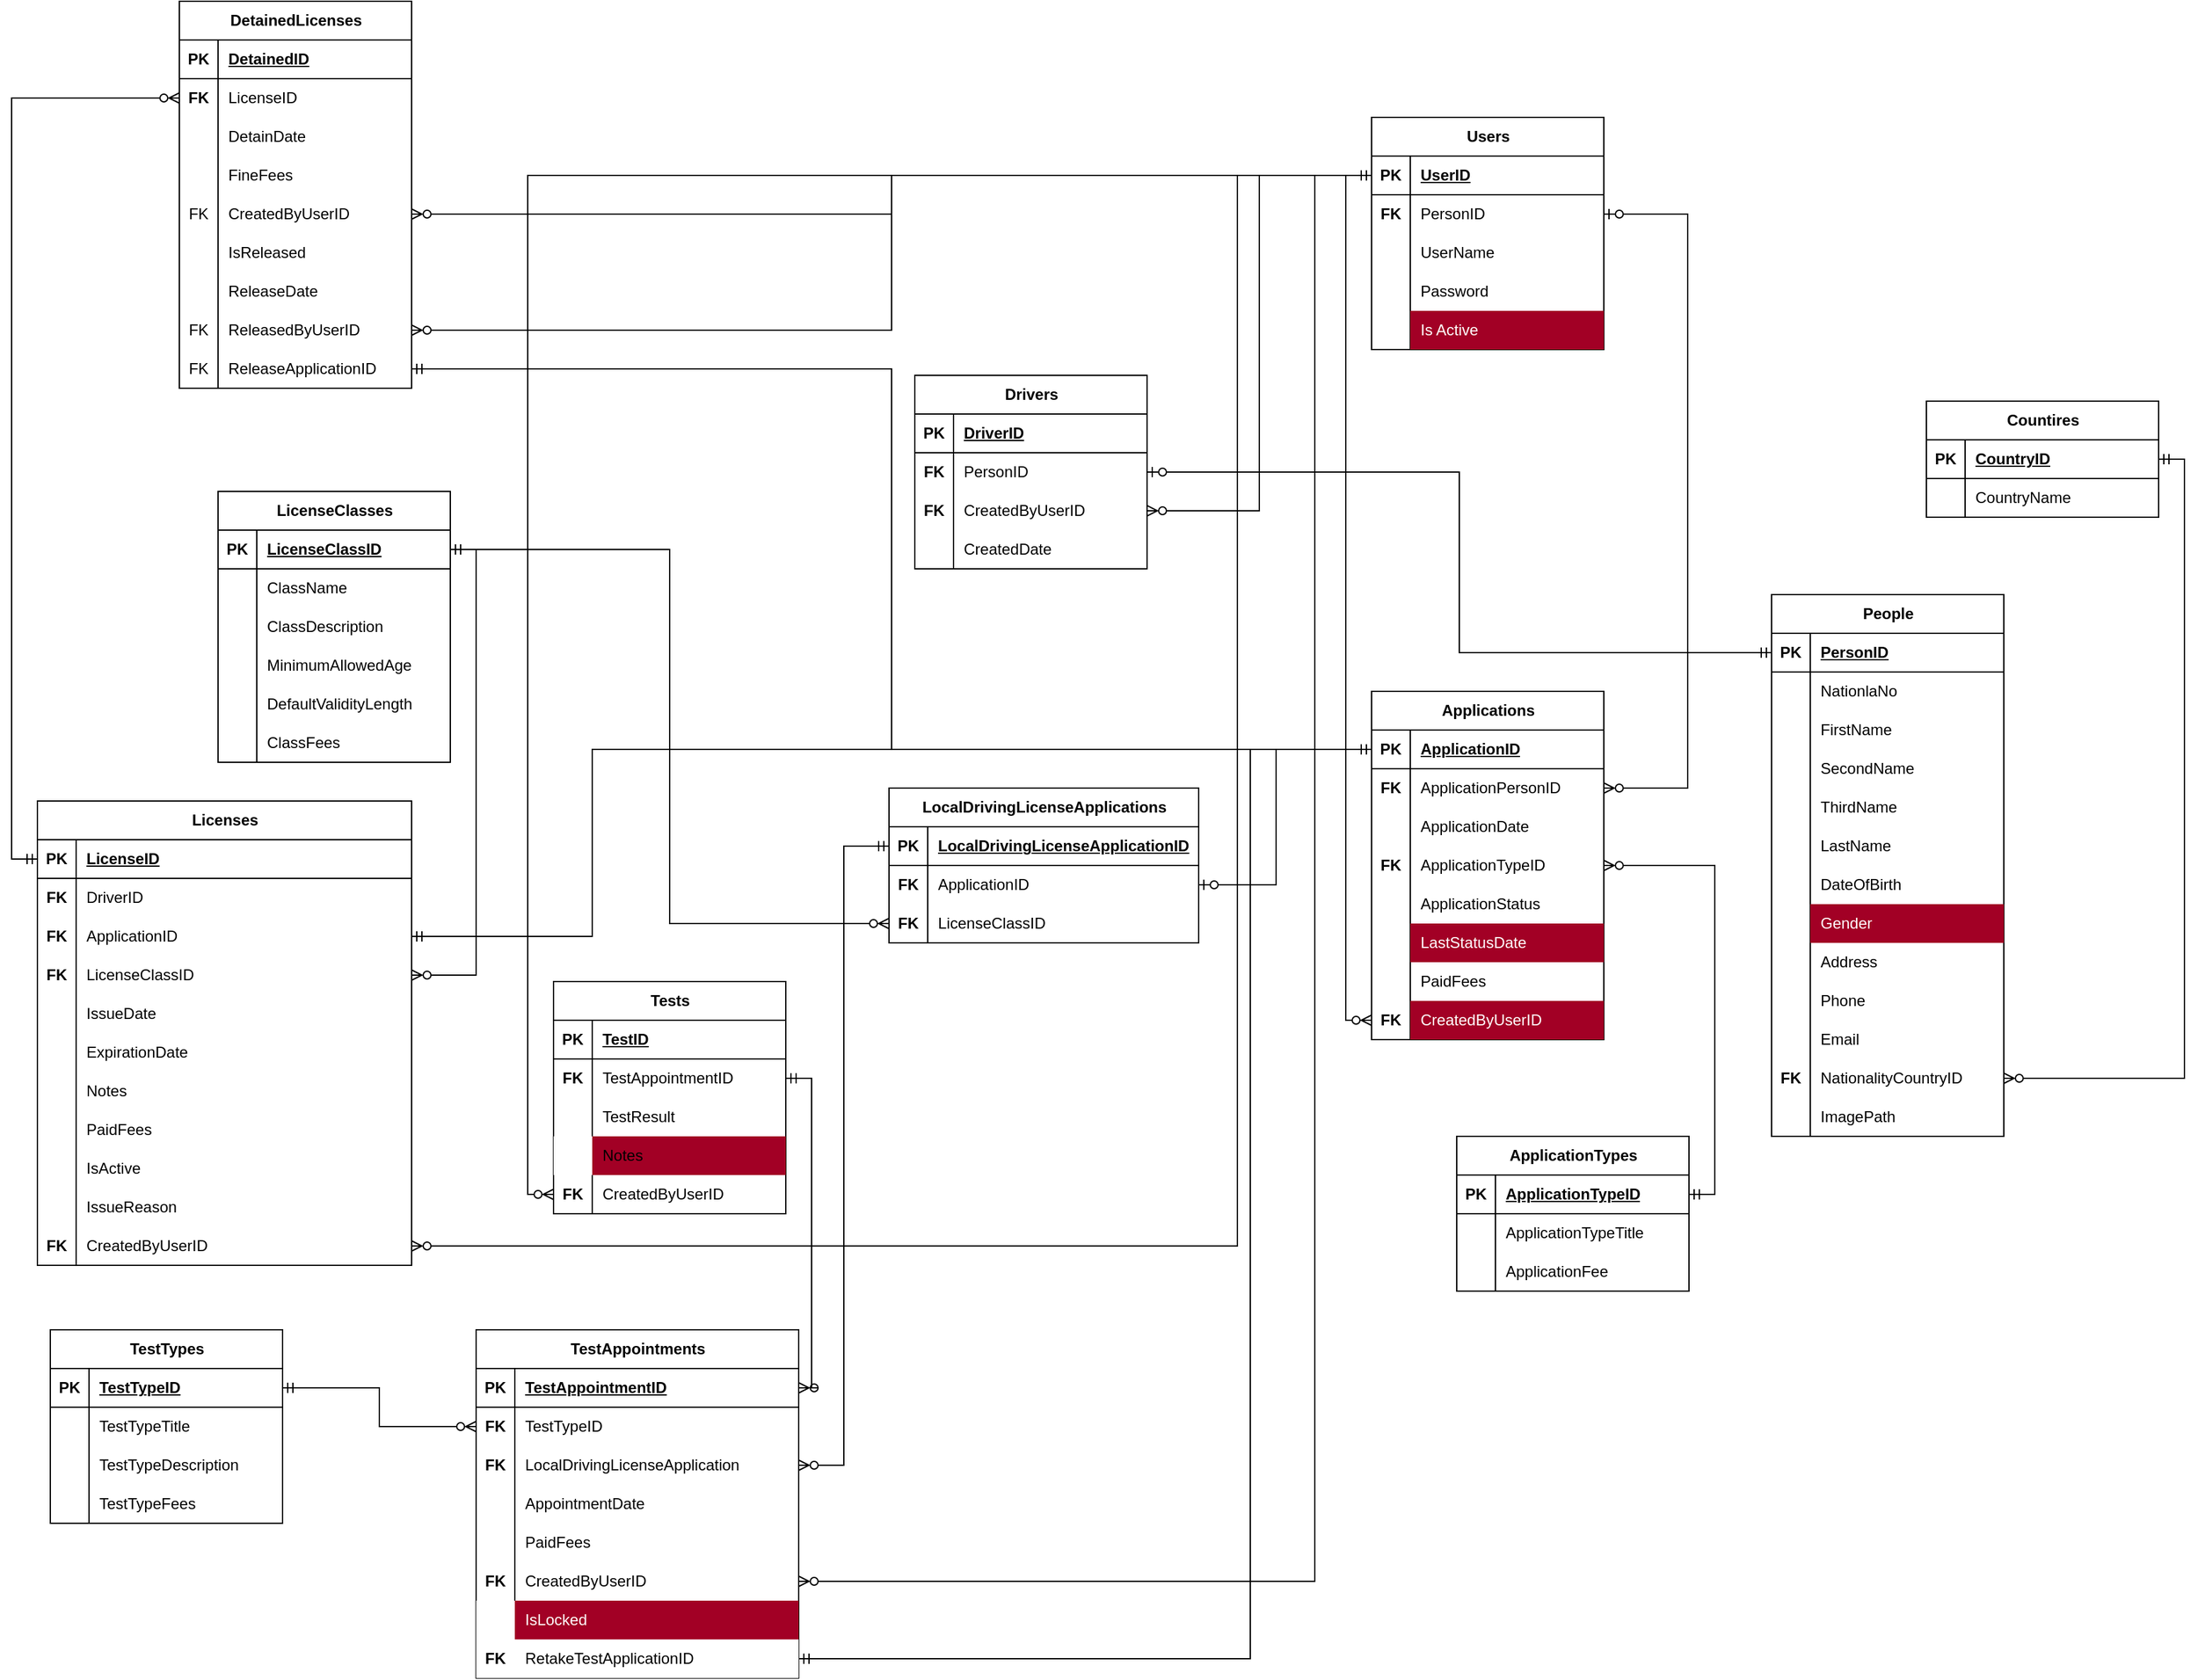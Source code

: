 <mxfile version="24.7.17">
  <diagram name="Page-1" id="An0xNxETUTm-_GogaF1g">
    <mxGraphModel dx="1434" dy="836" grid="1" gridSize="10" guides="1" tooltips="1" connect="1" arrows="1" fold="1" page="1" pageScale="1" pageWidth="1600" pageHeight="1600" math="0" shadow="0">
      <root>
        <mxCell id="0" />
        <mxCell id="1" parent="0" />
        <mxCell id="X8pg8-BV-3mcyVyZ9u7E-1" value="People" style="shape=table;startSize=30;container=1;collapsible=1;childLayout=tableLayout;fixedRows=1;rowLines=0;fontStyle=1;align=center;resizeLast=1;html=1;swimlaneFillColor=default;" parent="1" vertex="1">
          <mxGeometry x="1404" y="500" width="180" height="420" as="geometry" />
        </mxCell>
        <mxCell id="X8pg8-BV-3mcyVyZ9u7E-2" value="" style="shape=tableRow;horizontal=0;startSize=0;swimlaneHead=0;swimlaneBody=0;fillColor=none;collapsible=0;dropTarget=0;points=[[0,0.5],[1,0.5]];portConstraint=eastwest;top=0;left=0;right=0;bottom=1;" parent="X8pg8-BV-3mcyVyZ9u7E-1" vertex="1">
          <mxGeometry y="30" width="180" height="30" as="geometry" />
        </mxCell>
        <mxCell id="X8pg8-BV-3mcyVyZ9u7E-3" value="PK" style="shape=partialRectangle;connectable=0;fillColor=none;top=0;left=0;bottom=0;right=0;fontStyle=1;overflow=hidden;whiteSpace=wrap;html=1;" parent="X8pg8-BV-3mcyVyZ9u7E-2" vertex="1">
          <mxGeometry width="30" height="30" as="geometry">
            <mxRectangle width="30" height="30" as="alternateBounds" />
          </mxGeometry>
        </mxCell>
        <mxCell id="X8pg8-BV-3mcyVyZ9u7E-4" value="PersonID" style="shape=partialRectangle;connectable=0;fillColor=none;top=0;left=0;bottom=0;right=0;align=left;spacingLeft=6;fontStyle=5;overflow=hidden;whiteSpace=wrap;html=1;" parent="X8pg8-BV-3mcyVyZ9u7E-2" vertex="1">
          <mxGeometry x="30" width="150" height="30" as="geometry">
            <mxRectangle width="150" height="30" as="alternateBounds" />
          </mxGeometry>
        </mxCell>
        <mxCell id="X8pg8-BV-3mcyVyZ9u7E-5" value="" style="shape=tableRow;horizontal=0;startSize=0;swimlaneHead=0;swimlaneBody=0;fillColor=none;collapsible=0;dropTarget=0;points=[[0,0.5],[1,0.5]];portConstraint=eastwest;top=0;left=0;right=0;bottom=0;" parent="X8pg8-BV-3mcyVyZ9u7E-1" vertex="1">
          <mxGeometry y="60" width="180" height="30" as="geometry" />
        </mxCell>
        <mxCell id="X8pg8-BV-3mcyVyZ9u7E-6" value="" style="shape=partialRectangle;connectable=0;fillColor=none;top=0;left=0;bottom=0;right=0;editable=1;overflow=hidden;whiteSpace=wrap;html=1;" parent="X8pg8-BV-3mcyVyZ9u7E-5" vertex="1">
          <mxGeometry width="30" height="30" as="geometry">
            <mxRectangle width="30" height="30" as="alternateBounds" />
          </mxGeometry>
        </mxCell>
        <mxCell id="X8pg8-BV-3mcyVyZ9u7E-7" value="NationlaNo" style="shape=partialRectangle;connectable=0;fillColor=none;top=0;left=0;bottom=0;right=0;align=left;spacingLeft=6;overflow=hidden;whiteSpace=wrap;html=1;" parent="X8pg8-BV-3mcyVyZ9u7E-5" vertex="1">
          <mxGeometry x="30" width="150" height="30" as="geometry">
            <mxRectangle width="150" height="30" as="alternateBounds" />
          </mxGeometry>
        </mxCell>
        <mxCell id="X8pg8-BV-3mcyVyZ9u7E-8" value="" style="shape=tableRow;horizontal=0;startSize=0;swimlaneHead=0;swimlaneBody=0;fillColor=none;collapsible=0;dropTarget=0;points=[[0,0.5],[1,0.5]];portConstraint=eastwest;top=0;left=0;right=0;bottom=0;" parent="X8pg8-BV-3mcyVyZ9u7E-1" vertex="1">
          <mxGeometry y="90" width="180" height="30" as="geometry" />
        </mxCell>
        <mxCell id="X8pg8-BV-3mcyVyZ9u7E-9" value="" style="shape=partialRectangle;connectable=0;fillColor=none;top=0;left=0;bottom=0;right=0;editable=1;overflow=hidden;whiteSpace=wrap;html=1;" parent="X8pg8-BV-3mcyVyZ9u7E-8" vertex="1">
          <mxGeometry width="30" height="30" as="geometry">
            <mxRectangle width="30" height="30" as="alternateBounds" />
          </mxGeometry>
        </mxCell>
        <mxCell id="X8pg8-BV-3mcyVyZ9u7E-10" value="FirstName" style="shape=partialRectangle;connectable=0;fillColor=none;top=0;left=0;bottom=0;right=0;align=left;spacingLeft=6;overflow=hidden;whiteSpace=wrap;html=1;" parent="X8pg8-BV-3mcyVyZ9u7E-8" vertex="1">
          <mxGeometry x="30" width="150" height="30" as="geometry">
            <mxRectangle width="150" height="30" as="alternateBounds" />
          </mxGeometry>
        </mxCell>
        <mxCell id="X8pg8-BV-3mcyVyZ9u7E-11" value="" style="shape=tableRow;horizontal=0;startSize=0;swimlaneHead=0;swimlaneBody=0;fillColor=none;collapsible=0;dropTarget=0;points=[[0,0.5],[1,0.5]];portConstraint=eastwest;top=0;left=0;right=0;bottom=0;" parent="X8pg8-BV-3mcyVyZ9u7E-1" vertex="1">
          <mxGeometry y="120" width="180" height="30" as="geometry" />
        </mxCell>
        <mxCell id="X8pg8-BV-3mcyVyZ9u7E-12" value="" style="shape=partialRectangle;connectable=0;fillColor=none;top=0;left=0;bottom=0;right=0;editable=1;overflow=hidden;whiteSpace=wrap;html=1;" parent="X8pg8-BV-3mcyVyZ9u7E-11" vertex="1">
          <mxGeometry width="30" height="30" as="geometry">
            <mxRectangle width="30" height="30" as="alternateBounds" />
          </mxGeometry>
        </mxCell>
        <mxCell id="X8pg8-BV-3mcyVyZ9u7E-13" value="SecondName" style="shape=partialRectangle;connectable=0;fillColor=none;top=0;left=0;bottom=0;right=0;align=left;spacingLeft=6;overflow=hidden;whiteSpace=wrap;html=1;" parent="X8pg8-BV-3mcyVyZ9u7E-11" vertex="1">
          <mxGeometry x="30" width="150" height="30" as="geometry">
            <mxRectangle width="150" height="30" as="alternateBounds" />
          </mxGeometry>
        </mxCell>
        <mxCell id="X8pg8-BV-3mcyVyZ9u7E-14" value="" style="shape=tableRow;horizontal=0;startSize=0;swimlaneHead=0;swimlaneBody=0;fillColor=none;collapsible=0;dropTarget=0;points=[[0,0.5],[1,0.5]];portConstraint=eastwest;top=0;left=0;right=0;bottom=0;" parent="X8pg8-BV-3mcyVyZ9u7E-1" vertex="1">
          <mxGeometry y="150" width="180" height="30" as="geometry" />
        </mxCell>
        <mxCell id="X8pg8-BV-3mcyVyZ9u7E-15" value="" style="shape=partialRectangle;connectable=0;fillColor=none;top=0;left=0;bottom=0;right=0;editable=1;overflow=hidden;whiteSpace=wrap;html=1;" parent="X8pg8-BV-3mcyVyZ9u7E-14" vertex="1">
          <mxGeometry width="30" height="30" as="geometry">
            <mxRectangle width="30" height="30" as="alternateBounds" />
          </mxGeometry>
        </mxCell>
        <mxCell id="X8pg8-BV-3mcyVyZ9u7E-16" value="ThirdName" style="shape=partialRectangle;connectable=0;fillColor=none;top=0;left=0;bottom=0;right=0;align=left;spacingLeft=6;overflow=hidden;whiteSpace=wrap;html=1;" parent="X8pg8-BV-3mcyVyZ9u7E-14" vertex="1">
          <mxGeometry x="30" width="150" height="30" as="geometry">
            <mxRectangle width="150" height="30" as="alternateBounds" />
          </mxGeometry>
        </mxCell>
        <mxCell id="X8pg8-BV-3mcyVyZ9u7E-17" value="" style="shape=tableRow;horizontal=0;startSize=0;swimlaneHead=0;swimlaneBody=0;fillColor=none;collapsible=0;dropTarget=0;points=[[0,0.5],[1,0.5]];portConstraint=eastwest;top=0;left=0;right=0;bottom=0;" parent="X8pg8-BV-3mcyVyZ9u7E-1" vertex="1">
          <mxGeometry y="180" width="180" height="30" as="geometry" />
        </mxCell>
        <mxCell id="X8pg8-BV-3mcyVyZ9u7E-18" value="" style="shape=partialRectangle;connectable=0;fillColor=none;top=0;left=0;bottom=0;right=0;editable=1;overflow=hidden;whiteSpace=wrap;html=1;" parent="X8pg8-BV-3mcyVyZ9u7E-17" vertex="1">
          <mxGeometry width="30" height="30" as="geometry">
            <mxRectangle width="30" height="30" as="alternateBounds" />
          </mxGeometry>
        </mxCell>
        <mxCell id="X8pg8-BV-3mcyVyZ9u7E-19" value="LastName" style="shape=partialRectangle;connectable=0;fillColor=none;top=0;left=0;bottom=0;right=0;align=left;spacingLeft=6;overflow=hidden;whiteSpace=wrap;html=1;" parent="X8pg8-BV-3mcyVyZ9u7E-17" vertex="1">
          <mxGeometry x="30" width="150" height="30" as="geometry">
            <mxRectangle width="150" height="30" as="alternateBounds" />
          </mxGeometry>
        </mxCell>
        <mxCell id="X8pg8-BV-3mcyVyZ9u7E-20" value="" style="shape=tableRow;horizontal=0;startSize=0;swimlaneHead=0;swimlaneBody=0;fillColor=none;collapsible=0;dropTarget=0;points=[[0,0.5],[1,0.5]];portConstraint=eastwest;top=0;left=0;right=0;bottom=0;" parent="X8pg8-BV-3mcyVyZ9u7E-1" vertex="1">
          <mxGeometry y="210" width="180" height="30" as="geometry" />
        </mxCell>
        <mxCell id="X8pg8-BV-3mcyVyZ9u7E-21" value="" style="shape=partialRectangle;connectable=0;fillColor=none;top=0;left=0;bottom=0;right=0;editable=1;overflow=hidden;whiteSpace=wrap;html=1;" parent="X8pg8-BV-3mcyVyZ9u7E-20" vertex="1">
          <mxGeometry width="30" height="30" as="geometry">
            <mxRectangle width="30" height="30" as="alternateBounds" />
          </mxGeometry>
        </mxCell>
        <mxCell id="X8pg8-BV-3mcyVyZ9u7E-22" value="DateOfBirth" style="shape=partialRectangle;connectable=0;fillColor=none;top=0;left=0;bottom=0;right=0;align=left;spacingLeft=6;overflow=hidden;whiteSpace=wrap;html=1;" parent="X8pg8-BV-3mcyVyZ9u7E-20" vertex="1">
          <mxGeometry x="30" width="150" height="30" as="geometry">
            <mxRectangle width="150" height="30" as="alternateBounds" />
          </mxGeometry>
        </mxCell>
        <mxCell id="X8pg8-BV-3mcyVyZ9u7E-23" value="" style="shape=tableRow;horizontal=0;startSize=0;swimlaneHead=0;swimlaneBody=0;fillColor=none;collapsible=0;dropTarget=0;points=[[0,0.5],[1,0.5]];portConstraint=eastwest;top=0;left=0;right=0;bottom=0;" parent="X8pg8-BV-3mcyVyZ9u7E-1" vertex="1">
          <mxGeometry y="240" width="180" height="30" as="geometry" />
        </mxCell>
        <mxCell id="X8pg8-BV-3mcyVyZ9u7E-24" value="" style="shape=partialRectangle;connectable=0;fillColor=none;top=0;left=0;bottom=0;right=0;editable=1;overflow=hidden;whiteSpace=wrap;html=1;" parent="X8pg8-BV-3mcyVyZ9u7E-23" vertex="1">
          <mxGeometry width="30" height="30" as="geometry">
            <mxRectangle width="30" height="30" as="alternateBounds" />
          </mxGeometry>
        </mxCell>
        <mxCell id="X8pg8-BV-3mcyVyZ9u7E-25" value="Gender" style="shape=partialRectangle;connectable=0;fillColor=#a20025;top=0;left=0;bottom=0;right=0;align=left;spacingLeft=6;overflow=hidden;whiteSpace=wrap;html=1;strokeColor=#6F0000;fontColor=#ffffff;" parent="X8pg8-BV-3mcyVyZ9u7E-23" vertex="1">
          <mxGeometry x="30" width="150" height="30" as="geometry">
            <mxRectangle width="150" height="30" as="alternateBounds" />
          </mxGeometry>
        </mxCell>
        <mxCell id="X8pg8-BV-3mcyVyZ9u7E-26" value="" style="shape=tableRow;horizontal=0;startSize=0;swimlaneHead=0;swimlaneBody=0;fillColor=none;collapsible=0;dropTarget=0;points=[[0,0.5],[1,0.5]];portConstraint=eastwest;top=0;left=0;right=0;bottom=0;" parent="X8pg8-BV-3mcyVyZ9u7E-1" vertex="1">
          <mxGeometry y="270" width="180" height="30" as="geometry" />
        </mxCell>
        <mxCell id="X8pg8-BV-3mcyVyZ9u7E-27" value="" style="shape=partialRectangle;connectable=0;fillColor=none;top=0;left=0;bottom=0;right=0;editable=1;overflow=hidden;whiteSpace=wrap;html=1;" parent="X8pg8-BV-3mcyVyZ9u7E-26" vertex="1">
          <mxGeometry width="30" height="30" as="geometry">
            <mxRectangle width="30" height="30" as="alternateBounds" />
          </mxGeometry>
        </mxCell>
        <mxCell id="X8pg8-BV-3mcyVyZ9u7E-28" value="Address" style="shape=partialRectangle;connectable=0;fillColor=none;top=0;left=0;bottom=0;right=0;align=left;spacingLeft=6;overflow=hidden;whiteSpace=wrap;html=1;" parent="X8pg8-BV-3mcyVyZ9u7E-26" vertex="1">
          <mxGeometry x="30" width="150" height="30" as="geometry">
            <mxRectangle width="150" height="30" as="alternateBounds" />
          </mxGeometry>
        </mxCell>
        <mxCell id="X8pg8-BV-3mcyVyZ9u7E-29" value="" style="shape=tableRow;horizontal=0;startSize=0;swimlaneHead=0;swimlaneBody=0;fillColor=none;collapsible=0;dropTarget=0;points=[[0,0.5],[1,0.5]];portConstraint=eastwest;top=0;left=0;right=0;bottom=0;" parent="X8pg8-BV-3mcyVyZ9u7E-1" vertex="1">
          <mxGeometry y="300" width="180" height="30" as="geometry" />
        </mxCell>
        <mxCell id="X8pg8-BV-3mcyVyZ9u7E-30" value="" style="shape=partialRectangle;connectable=0;fillColor=none;top=0;left=0;bottom=0;right=0;editable=1;overflow=hidden;whiteSpace=wrap;html=1;" parent="X8pg8-BV-3mcyVyZ9u7E-29" vertex="1">
          <mxGeometry width="30" height="30" as="geometry">
            <mxRectangle width="30" height="30" as="alternateBounds" />
          </mxGeometry>
        </mxCell>
        <mxCell id="X8pg8-BV-3mcyVyZ9u7E-31" value="Phone" style="shape=partialRectangle;connectable=0;fillColor=none;top=0;left=0;bottom=0;right=0;align=left;spacingLeft=6;overflow=hidden;whiteSpace=wrap;html=1;" parent="X8pg8-BV-3mcyVyZ9u7E-29" vertex="1">
          <mxGeometry x="30" width="150" height="30" as="geometry">
            <mxRectangle width="150" height="30" as="alternateBounds" />
          </mxGeometry>
        </mxCell>
        <mxCell id="X8pg8-BV-3mcyVyZ9u7E-32" value="" style="shape=tableRow;horizontal=0;startSize=0;swimlaneHead=0;swimlaneBody=0;fillColor=none;collapsible=0;dropTarget=0;points=[[0,0.5],[1,0.5]];portConstraint=eastwest;top=0;left=0;right=0;bottom=0;" parent="X8pg8-BV-3mcyVyZ9u7E-1" vertex="1">
          <mxGeometry y="330" width="180" height="30" as="geometry" />
        </mxCell>
        <mxCell id="X8pg8-BV-3mcyVyZ9u7E-33" value="" style="shape=partialRectangle;connectable=0;fillColor=none;top=0;left=0;bottom=0;right=0;editable=1;overflow=hidden;whiteSpace=wrap;html=1;" parent="X8pg8-BV-3mcyVyZ9u7E-32" vertex="1">
          <mxGeometry width="30" height="30" as="geometry">
            <mxRectangle width="30" height="30" as="alternateBounds" />
          </mxGeometry>
        </mxCell>
        <mxCell id="X8pg8-BV-3mcyVyZ9u7E-34" value="Email" style="shape=partialRectangle;connectable=0;fillColor=none;top=0;left=0;bottom=0;right=0;align=left;spacingLeft=6;overflow=hidden;whiteSpace=wrap;html=1;" parent="X8pg8-BV-3mcyVyZ9u7E-32" vertex="1">
          <mxGeometry x="30" width="150" height="30" as="geometry">
            <mxRectangle width="150" height="30" as="alternateBounds" />
          </mxGeometry>
        </mxCell>
        <mxCell id="X8pg8-BV-3mcyVyZ9u7E-35" value="" style="shape=tableRow;horizontal=0;startSize=0;swimlaneHead=0;swimlaneBody=0;fillColor=none;collapsible=0;dropTarget=0;points=[[0,0.5],[1,0.5]];portConstraint=eastwest;top=0;left=0;right=0;bottom=0;" parent="X8pg8-BV-3mcyVyZ9u7E-1" vertex="1">
          <mxGeometry y="360" width="180" height="30" as="geometry" />
        </mxCell>
        <mxCell id="X8pg8-BV-3mcyVyZ9u7E-36" value="&lt;b&gt;FK&lt;/b&gt;" style="shape=partialRectangle;connectable=0;fillColor=none;top=0;left=0;bottom=0;right=0;editable=1;overflow=hidden;whiteSpace=wrap;html=1;" parent="X8pg8-BV-3mcyVyZ9u7E-35" vertex="1">
          <mxGeometry width="30" height="30" as="geometry">
            <mxRectangle width="30" height="30" as="alternateBounds" />
          </mxGeometry>
        </mxCell>
        <mxCell id="X8pg8-BV-3mcyVyZ9u7E-37" value="NationalityCountryID" style="shape=partialRectangle;connectable=0;fillColor=none;top=0;left=0;bottom=0;right=0;align=left;spacingLeft=6;overflow=hidden;whiteSpace=wrap;html=1;" parent="X8pg8-BV-3mcyVyZ9u7E-35" vertex="1">
          <mxGeometry x="30" width="150" height="30" as="geometry">
            <mxRectangle width="150" height="30" as="alternateBounds" />
          </mxGeometry>
        </mxCell>
        <mxCell id="X8pg8-BV-3mcyVyZ9u7E-38" value="" style="shape=tableRow;horizontal=0;startSize=0;swimlaneHead=0;swimlaneBody=0;fillColor=none;collapsible=0;dropTarget=0;points=[[0,0.5],[1,0.5]];portConstraint=eastwest;top=0;left=0;right=0;bottom=0;" parent="X8pg8-BV-3mcyVyZ9u7E-1" vertex="1">
          <mxGeometry y="390" width="180" height="30" as="geometry" />
        </mxCell>
        <mxCell id="X8pg8-BV-3mcyVyZ9u7E-39" value="" style="shape=partialRectangle;connectable=0;fillColor=none;top=0;left=0;bottom=0;right=0;editable=1;overflow=hidden;whiteSpace=wrap;html=1;" parent="X8pg8-BV-3mcyVyZ9u7E-38" vertex="1">
          <mxGeometry width="30" height="30" as="geometry">
            <mxRectangle width="30" height="30" as="alternateBounds" />
          </mxGeometry>
        </mxCell>
        <mxCell id="X8pg8-BV-3mcyVyZ9u7E-40" value="ImagePath" style="shape=partialRectangle;connectable=0;fillColor=none;top=0;left=0;bottom=0;right=0;align=left;spacingLeft=6;overflow=hidden;whiteSpace=wrap;html=1;" parent="X8pg8-BV-3mcyVyZ9u7E-38" vertex="1">
          <mxGeometry x="30" width="150" height="30" as="geometry">
            <mxRectangle width="150" height="30" as="alternateBounds" />
          </mxGeometry>
        </mxCell>
        <mxCell id="X8pg8-BV-3mcyVyZ9u7E-41" value="Countires" style="shape=table;startSize=30;container=1;collapsible=1;childLayout=tableLayout;fixedRows=1;rowLines=0;fontStyle=1;align=center;resizeLast=1;html=1;" parent="1" vertex="1">
          <mxGeometry x="1524" y="350" width="180" height="90" as="geometry" />
        </mxCell>
        <mxCell id="X8pg8-BV-3mcyVyZ9u7E-42" value="" style="shape=tableRow;horizontal=0;startSize=0;swimlaneHead=0;swimlaneBody=0;fillColor=none;collapsible=0;dropTarget=0;points=[[0,0.5],[1,0.5]];portConstraint=eastwest;top=0;left=0;right=0;bottom=1;" parent="X8pg8-BV-3mcyVyZ9u7E-41" vertex="1">
          <mxGeometry y="30" width="180" height="30" as="geometry" />
        </mxCell>
        <mxCell id="X8pg8-BV-3mcyVyZ9u7E-43" value="PK" style="shape=partialRectangle;connectable=0;fillColor=none;top=0;left=0;bottom=0;right=0;fontStyle=1;overflow=hidden;whiteSpace=wrap;html=1;" parent="X8pg8-BV-3mcyVyZ9u7E-42" vertex="1">
          <mxGeometry width="30" height="30" as="geometry">
            <mxRectangle width="30" height="30" as="alternateBounds" />
          </mxGeometry>
        </mxCell>
        <mxCell id="X8pg8-BV-3mcyVyZ9u7E-44" value="CountryID" style="shape=partialRectangle;connectable=0;fillColor=none;top=0;left=0;bottom=0;right=0;align=left;spacingLeft=6;fontStyle=5;overflow=hidden;whiteSpace=wrap;html=1;" parent="X8pg8-BV-3mcyVyZ9u7E-42" vertex="1">
          <mxGeometry x="30" width="150" height="30" as="geometry">
            <mxRectangle width="150" height="30" as="alternateBounds" />
          </mxGeometry>
        </mxCell>
        <mxCell id="X8pg8-BV-3mcyVyZ9u7E-45" value="" style="shape=tableRow;horizontal=0;startSize=0;swimlaneHead=0;swimlaneBody=0;fillColor=none;collapsible=0;dropTarget=0;points=[[0,0.5],[1,0.5]];portConstraint=eastwest;top=0;left=0;right=0;bottom=0;" parent="X8pg8-BV-3mcyVyZ9u7E-41" vertex="1">
          <mxGeometry y="60" width="180" height="30" as="geometry" />
        </mxCell>
        <mxCell id="X8pg8-BV-3mcyVyZ9u7E-46" value="" style="shape=partialRectangle;connectable=0;fillColor=none;top=0;left=0;bottom=0;right=0;editable=1;overflow=hidden;whiteSpace=wrap;html=1;" parent="X8pg8-BV-3mcyVyZ9u7E-45" vertex="1">
          <mxGeometry width="30" height="30" as="geometry">
            <mxRectangle width="30" height="30" as="alternateBounds" />
          </mxGeometry>
        </mxCell>
        <mxCell id="X8pg8-BV-3mcyVyZ9u7E-47" value="CountryName" style="shape=partialRectangle;connectable=0;fillColor=none;top=0;left=0;bottom=0;right=0;align=left;spacingLeft=6;overflow=hidden;whiteSpace=wrap;html=1;" parent="X8pg8-BV-3mcyVyZ9u7E-45" vertex="1">
          <mxGeometry x="30" width="150" height="30" as="geometry">
            <mxRectangle width="150" height="30" as="alternateBounds" />
          </mxGeometry>
        </mxCell>
        <mxCell id="X8pg8-BV-3mcyVyZ9u7E-54" value="Users" style="shape=table;startSize=30;container=1;collapsible=1;childLayout=tableLayout;fixedRows=1;rowLines=0;fontStyle=1;align=center;resizeLast=1;html=1;" parent="1" vertex="1">
          <mxGeometry x="1094" y="130" width="180" height="180" as="geometry" />
        </mxCell>
        <mxCell id="X8pg8-BV-3mcyVyZ9u7E-55" value="" style="shape=tableRow;horizontal=0;startSize=0;swimlaneHead=0;swimlaneBody=0;fillColor=none;collapsible=0;dropTarget=0;points=[[0,0.5],[1,0.5]];portConstraint=eastwest;top=0;left=0;right=0;bottom=1;" parent="X8pg8-BV-3mcyVyZ9u7E-54" vertex="1">
          <mxGeometry y="30" width="180" height="30" as="geometry" />
        </mxCell>
        <mxCell id="X8pg8-BV-3mcyVyZ9u7E-56" value="PK" style="shape=partialRectangle;connectable=0;fillColor=none;top=0;left=0;bottom=0;right=0;fontStyle=1;overflow=hidden;whiteSpace=wrap;html=1;" parent="X8pg8-BV-3mcyVyZ9u7E-55" vertex="1">
          <mxGeometry width="30" height="30" as="geometry">
            <mxRectangle width="30" height="30" as="alternateBounds" />
          </mxGeometry>
        </mxCell>
        <mxCell id="X8pg8-BV-3mcyVyZ9u7E-57" value="UserID" style="shape=partialRectangle;connectable=0;fillColor=none;top=0;left=0;bottom=0;right=0;align=left;spacingLeft=6;fontStyle=5;overflow=hidden;whiteSpace=wrap;html=1;" parent="X8pg8-BV-3mcyVyZ9u7E-55" vertex="1">
          <mxGeometry x="30" width="150" height="30" as="geometry">
            <mxRectangle width="150" height="30" as="alternateBounds" />
          </mxGeometry>
        </mxCell>
        <mxCell id="X8pg8-BV-3mcyVyZ9u7E-58" value="" style="shape=tableRow;horizontal=0;startSize=0;swimlaneHead=0;swimlaneBody=0;fillColor=none;collapsible=0;dropTarget=0;points=[[0,0.5],[1,0.5]];portConstraint=eastwest;top=0;left=0;right=0;bottom=0;" parent="X8pg8-BV-3mcyVyZ9u7E-54" vertex="1">
          <mxGeometry y="60" width="180" height="30" as="geometry" />
        </mxCell>
        <mxCell id="X8pg8-BV-3mcyVyZ9u7E-59" value="&lt;b&gt;FK&lt;/b&gt;" style="shape=partialRectangle;connectable=0;fillColor=none;top=0;left=0;bottom=0;right=0;editable=1;overflow=hidden;whiteSpace=wrap;html=1;" parent="X8pg8-BV-3mcyVyZ9u7E-58" vertex="1">
          <mxGeometry width="30" height="30" as="geometry">
            <mxRectangle width="30" height="30" as="alternateBounds" />
          </mxGeometry>
        </mxCell>
        <mxCell id="X8pg8-BV-3mcyVyZ9u7E-60" value="PersonID" style="shape=partialRectangle;connectable=0;fillColor=none;top=0;left=0;bottom=0;right=0;align=left;spacingLeft=6;overflow=hidden;whiteSpace=wrap;html=1;" parent="X8pg8-BV-3mcyVyZ9u7E-58" vertex="1">
          <mxGeometry x="30" width="150" height="30" as="geometry">
            <mxRectangle width="150" height="30" as="alternateBounds" />
          </mxGeometry>
        </mxCell>
        <mxCell id="X8pg8-BV-3mcyVyZ9u7E-61" value="" style="shape=tableRow;horizontal=0;startSize=0;swimlaneHead=0;swimlaneBody=0;fillColor=none;collapsible=0;dropTarget=0;points=[[0,0.5],[1,0.5]];portConstraint=eastwest;top=0;left=0;right=0;bottom=0;" parent="X8pg8-BV-3mcyVyZ9u7E-54" vertex="1">
          <mxGeometry y="90" width="180" height="30" as="geometry" />
        </mxCell>
        <mxCell id="X8pg8-BV-3mcyVyZ9u7E-62" value="" style="shape=partialRectangle;connectable=0;fillColor=none;top=0;left=0;bottom=0;right=0;editable=1;overflow=hidden;whiteSpace=wrap;html=1;" parent="X8pg8-BV-3mcyVyZ9u7E-61" vertex="1">
          <mxGeometry width="30" height="30" as="geometry">
            <mxRectangle width="30" height="30" as="alternateBounds" />
          </mxGeometry>
        </mxCell>
        <mxCell id="X8pg8-BV-3mcyVyZ9u7E-63" value="UserName" style="shape=partialRectangle;connectable=0;fillColor=none;top=0;left=0;bottom=0;right=0;align=left;spacingLeft=6;overflow=hidden;whiteSpace=wrap;html=1;" parent="X8pg8-BV-3mcyVyZ9u7E-61" vertex="1">
          <mxGeometry x="30" width="150" height="30" as="geometry">
            <mxRectangle width="150" height="30" as="alternateBounds" />
          </mxGeometry>
        </mxCell>
        <mxCell id="X8pg8-BV-3mcyVyZ9u7E-64" value="" style="shape=tableRow;horizontal=0;startSize=0;swimlaneHead=0;swimlaneBody=0;fillColor=none;collapsible=0;dropTarget=0;points=[[0,0.5],[1,0.5]];portConstraint=eastwest;top=0;left=0;right=0;bottom=0;" parent="X8pg8-BV-3mcyVyZ9u7E-54" vertex="1">
          <mxGeometry y="120" width="180" height="30" as="geometry" />
        </mxCell>
        <mxCell id="X8pg8-BV-3mcyVyZ9u7E-65" value="" style="shape=partialRectangle;connectable=0;fillColor=none;top=0;left=0;bottom=0;right=0;editable=1;overflow=hidden;whiteSpace=wrap;html=1;" parent="X8pg8-BV-3mcyVyZ9u7E-64" vertex="1">
          <mxGeometry width="30" height="30" as="geometry">
            <mxRectangle width="30" height="30" as="alternateBounds" />
          </mxGeometry>
        </mxCell>
        <mxCell id="X8pg8-BV-3mcyVyZ9u7E-66" value="Password" style="shape=partialRectangle;connectable=0;fillColor=none;top=0;left=0;bottom=0;right=0;align=left;spacingLeft=6;overflow=hidden;whiteSpace=wrap;html=1;" parent="X8pg8-BV-3mcyVyZ9u7E-64" vertex="1">
          <mxGeometry x="30" width="150" height="30" as="geometry">
            <mxRectangle width="150" height="30" as="alternateBounds" />
          </mxGeometry>
        </mxCell>
        <mxCell id="X8pg8-BV-3mcyVyZ9u7E-67" value="" style="shape=tableRow;horizontal=0;startSize=0;swimlaneHead=0;swimlaneBody=0;fillColor=none;collapsible=0;dropTarget=0;points=[[0,0.5],[1,0.5]];portConstraint=eastwest;top=0;left=0;right=0;bottom=0;" parent="X8pg8-BV-3mcyVyZ9u7E-54" vertex="1">
          <mxGeometry y="150" width="180" height="30" as="geometry" />
        </mxCell>
        <mxCell id="X8pg8-BV-3mcyVyZ9u7E-68" value="" style="shape=partialRectangle;connectable=0;fillColor=none;top=0;left=0;bottom=0;right=0;editable=1;overflow=hidden;whiteSpace=wrap;html=1;" parent="X8pg8-BV-3mcyVyZ9u7E-67" vertex="1">
          <mxGeometry width="30" height="30" as="geometry">
            <mxRectangle width="30" height="30" as="alternateBounds" />
          </mxGeometry>
        </mxCell>
        <mxCell id="X8pg8-BV-3mcyVyZ9u7E-69" value="Is Active" style="shape=partialRectangle;connectable=0;fillColor=#a20025;top=0;left=0;bottom=0;right=0;align=left;spacingLeft=6;overflow=hidden;whiteSpace=wrap;html=1;strokeColor=#6F0000;fontColor=#ffffff;" parent="X8pg8-BV-3mcyVyZ9u7E-67" vertex="1">
          <mxGeometry x="30" width="150" height="30" as="geometry">
            <mxRectangle width="150" height="30" as="alternateBounds" />
          </mxGeometry>
        </mxCell>
        <mxCell id="X8pg8-BV-3mcyVyZ9u7E-70" value="ApplicationTypes" style="shape=table;startSize=30;container=1;collapsible=1;childLayout=tableLayout;fixedRows=1;rowLines=0;fontStyle=1;align=center;resizeLast=1;html=1;" parent="1" vertex="1">
          <mxGeometry x="1160" y="920" width="180" height="120" as="geometry" />
        </mxCell>
        <mxCell id="X8pg8-BV-3mcyVyZ9u7E-71" value="" style="shape=tableRow;horizontal=0;startSize=0;swimlaneHead=0;swimlaneBody=0;fillColor=none;collapsible=0;dropTarget=0;points=[[0,0.5],[1,0.5]];portConstraint=eastwest;top=0;left=0;right=0;bottom=1;" parent="X8pg8-BV-3mcyVyZ9u7E-70" vertex="1">
          <mxGeometry y="30" width="180" height="30" as="geometry" />
        </mxCell>
        <mxCell id="X8pg8-BV-3mcyVyZ9u7E-72" value="PK" style="shape=partialRectangle;connectable=0;fillColor=none;top=0;left=0;bottom=0;right=0;fontStyle=1;overflow=hidden;whiteSpace=wrap;html=1;" parent="X8pg8-BV-3mcyVyZ9u7E-71" vertex="1">
          <mxGeometry width="30" height="30" as="geometry">
            <mxRectangle width="30" height="30" as="alternateBounds" />
          </mxGeometry>
        </mxCell>
        <mxCell id="X8pg8-BV-3mcyVyZ9u7E-73" value="ApplicationTypeID" style="shape=partialRectangle;connectable=0;fillColor=none;top=0;left=0;bottom=0;right=0;align=left;spacingLeft=6;fontStyle=5;overflow=hidden;whiteSpace=wrap;html=1;" parent="X8pg8-BV-3mcyVyZ9u7E-71" vertex="1">
          <mxGeometry x="30" width="150" height="30" as="geometry">
            <mxRectangle width="150" height="30" as="alternateBounds" />
          </mxGeometry>
        </mxCell>
        <mxCell id="X8pg8-BV-3mcyVyZ9u7E-74" value="" style="shape=tableRow;horizontal=0;startSize=0;swimlaneHead=0;swimlaneBody=0;fillColor=none;collapsible=0;dropTarget=0;points=[[0,0.5],[1,0.5]];portConstraint=eastwest;top=0;left=0;right=0;bottom=0;" parent="X8pg8-BV-3mcyVyZ9u7E-70" vertex="1">
          <mxGeometry y="60" width="180" height="30" as="geometry" />
        </mxCell>
        <mxCell id="X8pg8-BV-3mcyVyZ9u7E-75" value="" style="shape=partialRectangle;connectable=0;fillColor=none;top=0;left=0;bottom=0;right=0;editable=1;overflow=hidden;whiteSpace=wrap;html=1;" parent="X8pg8-BV-3mcyVyZ9u7E-74" vertex="1">
          <mxGeometry width="30" height="30" as="geometry">
            <mxRectangle width="30" height="30" as="alternateBounds" />
          </mxGeometry>
        </mxCell>
        <mxCell id="X8pg8-BV-3mcyVyZ9u7E-76" value="ApplicationTypeTitle" style="shape=partialRectangle;connectable=0;fillColor=none;top=0;left=0;bottom=0;right=0;align=left;spacingLeft=6;overflow=hidden;whiteSpace=wrap;html=1;" parent="X8pg8-BV-3mcyVyZ9u7E-74" vertex="1">
          <mxGeometry x="30" width="150" height="30" as="geometry">
            <mxRectangle width="150" height="30" as="alternateBounds" />
          </mxGeometry>
        </mxCell>
        <mxCell id="X8pg8-BV-3mcyVyZ9u7E-77" value="" style="shape=tableRow;horizontal=0;startSize=0;swimlaneHead=0;swimlaneBody=0;fillColor=none;collapsible=0;dropTarget=0;points=[[0,0.5],[1,0.5]];portConstraint=eastwest;top=0;left=0;right=0;bottom=0;" parent="X8pg8-BV-3mcyVyZ9u7E-70" vertex="1">
          <mxGeometry y="90" width="180" height="30" as="geometry" />
        </mxCell>
        <mxCell id="X8pg8-BV-3mcyVyZ9u7E-78" value="" style="shape=partialRectangle;connectable=0;fillColor=none;top=0;left=0;bottom=0;right=0;editable=1;overflow=hidden;whiteSpace=wrap;html=1;" parent="X8pg8-BV-3mcyVyZ9u7E-77" vertex="1">
          <mxGeometry width="30" height="30" as="geometry">
            <mxRectangle width="30" height="30" as="alternateBounds" />
          </mxGeometry>
        </mxCell>
        <mxCell id="X8pg8-BV-3mcyVyZ9u7E-79" value="ApplicationFee" style="shape=partialRectangle;connectable=0;fillColor=none;top=0;left=0;bottom=0;right=0;align=left;spacingLeft=6;overflow=hidden;whiteSpace=wrap;html=1;" parent="X8pg8-BV-3mcyVyZ9u7E-77" vertex="1">
          <mxGeometry x="30" width="150" height="30" as="geometry">
            <mxRectangle width="150" height="30" as="alternateBounds" />
          </mxGeometry>
        </mxCell>
        <mxCell id="X8pg8-BV-3mcyVyZ9u7E-83" value="Applications" style="shape=table;startSize=30;container=1;collapsible=1;childLayout=tableLayout;fixedRows=1;rowLines=0;fontStyle=1;align=center;resizeLast=1;html=1;" parent="1" vertex="1">
          <mxGeometry x="1094" y="575" width="180" height="270" as="geometry" />
        </mxCell>
        <mxCell id="X8pg8-BV-3mcyVyZ9u7E-84" value="" style="shape=tableRow;horizontal=0;startSize=0;swimlaneHead=0;swimlaneBody=0;fillColor=none;collapsible=0;dropTarget=0;points=[[0,0.5],[1,0.5]];portConstraint=eastwest;top=0;left=0;right=0;bottom=1;" parent="X8pg8-BV-3mcyVyZ9u7E-83" vertex="1">
          <mxGeometry y="30" width="180" height="30" as="geometry" />
        </mxCell>
        <mxCell id="X8pg8-BV-3mcyVyZ9u7E-85" value="PK" style="shape=partialRectangle;connectable=0;fillColor=none;top=0;left=0;bottom=0;right=0;fontStyle=1;overflow=hidden;whiteSpace=wrap;html=1;" parent="X8pg8-BV-3mcyVyZ9u7E-84" vertex="1">
          <mxGeometry width="30" height="30" as="geometry">
            <mxRectangle width="30" height="30" as="alternateBounds" />
          </mxGeometry>
        </mxCell>
        <mxCell id="X8pg8-BV-3mcyVyZ9u7E-86" value="Application&lt;span style=&quot;background-color: initial;&quot;&gt;ID&lt;/span&gt;" style="shape=partialRectangle;connectable=0;fillColor=none;top=0;left=0;bottom=0;right=0;align=left;spacingLeft=6;fontStyle=5;overflow=hidden;whiteSpace=wrap;html=1;" parent="X8pg8-BV-3mcyVyZ9u7E-84" vertex="1">
          <mxGeometry x="30" width="150" height="30" as="geometry">
            <mxRectangle width="150" height="30" as="alternateBounds" />
          </mxGeometry>
        </mxCell>
        <mxCell id="X8pg8-BV-3mcyVyZ9u7E-87" value="" style="shape=tableRow;horizontal=0;startSize=0;swimlaneHead=0;swimlaneBody=0;fillColor=none;collapsible=0;dropTarget=0;points=[[0,0.5],[1,0.5]];portConstraint=eastwest;top=0;left=0;right=0;bottom=0;" parent="X8pg8-BV-3mcyVyZ9u7E-83" vertex="1">
          <mxGeometry y="60" width="180" height="30" as="geometry" />
        </mxCell>
        <mxCell id="X8pg8-BV-3mcyVyZ9u7E-88" value="&lt;b&gt;FK&lt;/b&gt;" style="shape=partialRectangle;connectable=0;fillColor=none;top=0;left=0;bottom=0;right=0;editable=1;overflow=hidden;whiteSpace=wrap;html=1;" parent="X8pg8-BV-3mcyVyZ9u7E-87" vertex="1">
          <mxGeometry width="30" height="30" as="geometry">
            <mxRectangle width="30" height="30" as="alternateBounds" />
          </mxGeometry>
        </mxCell>
        <mxCell id="X8pg8-BV-3mcyVyZ9u7E-89" value="ApplicationPersonID" style="shape=partialRectangle;connectable=0;fillColor=none;top=0;left=0;bottom=0;right=0;align=left;spacingLeft=6;overflow=hidden;whiteSpace=wrap;html=1;" parent="X8pg8-BV-3mcyVyZ9u7E-87" vertex="1">
          <mxGeometry x="30" width="150" height="30" as="geometry">
            <mxRectangle width="150" height="30" as="alternateBounds" />
          </mxGeometry>
        </mxCell>
        <mxCell id="X8pg8-BV-3mcyVyZ9u7E-90" value="" style="shape=tableRow;horizontal=0;startSize=0;swimlaneHead=0;swimlaneBody=0;fillColor=none;collapsible=0;dropTarget=0;points=[[0,0.5],[1,0.5]];portConstraint=eastwest;top=0;left=0;right=0;bottom=0;" parent="X8pg8-BV-3mcyVyZ9u7E-83" vertex="1">
          <mxGeometry y="90" width="180" height="30" as="geometry" />
        </mxCell>
        <mxCell id="X8pg8-BV-3mcyVyZ9u7E-91" value="" style="shape=partialRectangle;connectable=0;fillColor=none;top=0;left=0;bottom=0;right=0;editable=1;overflow=hidden;whiteSpace=wrap;html=1;" parent="X8pg8-BV-3mcyVyZ9u7E-90" vertex="1">
          <mxGeometry width="30" height="30" as="geometry">
            <mxRectangle width="30" height="30" as="alternateBounds" />
          </mxGeometry>
        </mxCell>
        <mxCell id="X8pg8-BV-3mcyVyZ9u7E-92" value="ApplicationDate" style="shape=partialRectangle;connectable=0;fillColor=none;top=0;left=0;bottom=0;right=0;align=left;spacingLeft=6;overflow=hidden;whiteSpace=wrap;html=1;" parent="X8pg8-BV-3mcyVyZ9u7E-90" vertex="1">
          <mxGeometry x="30" width="150" height="30" as="geometry">
            <mxRectangle width="150" height="30" as="alternateBounds" />
          </mxGeometry>
        </mxCell>
        <mxCell id="X8pg8-BV-3mcyVyZ9u7E-93" value="" style="shape=tableRow;horizontal=0;startSize=0;swimlaneHead=0;swimlaneBody=0;fillColor=none;collapsible=0;dropTarget=0;points=[[0,0.5],[1,0.5]];portConstraint=eastwest;top=0;left=0;right=0;bottom=0;" parent="X8pg8-BV-3mcyVyZ9u7E-83" vertex="1">
          <mxGeometry y="120" width="180" height="30" as="geometry" />
        </mxCell>
        <mxCell id="X8pg8-BV-3mcyVyZ9u7E-94" value="&lt;b&gt;FK&lt;/b&gt;" style="shape=partialRectangle;connectable=0;fillColor=none;top=0;left=0;bottom=0;right=0;editable=1;overflow=hidden;whiteSpace=wrap;html=1;" parent="X8pg8-BV-3mcyVyZ9u7E-93" vertex="1">
          <mxGeometry width="30" height="30" as="geometry">
            <mxRectangle width="30" height="30" as="alternateBounds" />
          </mxGeometry>
        </mxCell>
        <mxCell id="X8pg8-BV-3mcyVyZ9u7E-95" value="ApplicationTypeID" style="shape=partialRectangle;connectable=0;fillColor=none;top=0;left=0;bottom=0;right=0;align=left;spacingLeft=6;overflow=hidden;whiteSpace=wrap;html=1;" parent="X8pg8-BV-3mcyVyZ9u7E-93" vertex="1">
          <mxGeometry x="30" width="150" height="30" as="geometry">
            <mxRectangle width="150" height="30" as="alternateBounds" />
          </mxGeometry>
        </mxCell>
        <mxCell id="X8pg8-BV-3mcyVyZ9u7E-96" value="" style="shape=tableRow;horizontal=0;startSize=0;swimlaneHead=0;swimlaneBody=0;fillColor=none;collapsible=0;dropTarget=0;points=[[0,0.5],[1,0.5]];portConstraint=eastwest;top=0;left=0;right=0;bottom=0;" parent="X8pg8-BV-3mcyVyZ9u7E-83" vertex="1">
          <mxGeometry y="150" width="180" height="30" as="geometry" />
        </mxCell>
        <mxCell id="X8pg8-BV-3mcyVyZ9u7E-97" value="" style="shape=partialRectangle;connectable=0;fillColor=none;top=0;left=0;bottom=0;right=0;editable=1;overflow=hidden;whiteSpace=wrap;html=1;" parent="X8pg8-BV-3mcyVyZ9u7E-96" vertex="1">
          <mxGeometry width="30" height="30" as="geometry">
            <mxRectangle width="30" height="30" as="alternateBounds" />
          </mxGeometry>
        </mxCell>
        <mxCell id="X8pg8-BV-3mcyVyZ9u7E-98" value="ApplicationStatus" style="shape=partialRectangle;connectable=0;fillColor=none;top=0;left=0;bottom=0;right=0;align=left;spacingLeft=6;overflow=hidden;whiteSpace=wrap;html=1;" parent="X8pg8-BV-3mcyVyZ9u7E-96" vertex="1">
          <mxGeometry x="30" width="150" height="30" as="geometry">
            <mxRectangle width="150" height="30" as="alternateBounds" />
          </mxGeometry>
        </mxCell>
        <mxCell id="X8pg8-BV-3mcyVyZ9u7E-99" value="" style="shape=tableRow;horizontal=0;startSize=0;swimlaneHead=0;swimlaneBody=0;fillColor=none;collapsible=0;dropTarget=0;points=[[0,0.5],[1,0.5]];portConstraint=eastwest;top=0;left=0;right=0;bottom=0;" parent="X8pg8-BV-3mcyVyZ9u7E-83" vertex="1">
          <mxGeometry y="180" width="180" height="30" as="geometry" />
        </mxCell>
        <mxCell id="X8pg8-BV-3mcyVyZ9u7E-100" value="" style="shape=partialRectangle;connectable=0;fillColor=none;top=0;left=0;bottom=0;right=0;editable=1;overflow=hidden;whiteSpace=wrap;html=1;" parent="X8pg8-BV-3mcyVyZ9u7E-99" vertex="1">
          <mxGeometry width="30" height="30" as="geometry">
            <mxRectangle width="30" height="30" as="alternateBounds" />
          </mxGeometry>
        </mxCell>
        <mxCell id="X8pg8-BV-3mcyVyZ9u7E-101" value="LastStatusDate" style="shape=partialRectangle;connectable=0;fillColor=#a20025;top=0;left=0;bottom=0;right=0;align=left;spacingLeft=6;overflow=hidden;whiteSpace=wrap;html=1;strokeColor=#6F0000;fontColor=#ffffff;" parent="X8pg8-BV-3mcyVyZ9u7E-99" vertex="1">
          <mxGeometry x="30" width="150" height="30" as="geometry">
            <mxRectangle width="150" height="30" as="alternateBounds" />
          </mxGeometry>
        </mxCell>
        <mxCell id="X8pg8-BV-3mcyVyZ9u7E-102" value="" style="shape=tableRow;horizontal=0;startSize=0;swimlaneHead=0;swimlaneBody=0;fillColor=none;collapsible=0;dropTarget=0;points=[[0,0.5],[1,0.5]];portConstraint=eastwest;top=0;left=0;right=0;bottom=0;" parent="X8pg8-BV-3mcyVyZ9u7E-83" vertex="1">
          <mxGeometry y="210" width="180" height="30" as="geometry" />
        </mxCell>
        <mxCell id="X8pg8-BV-3mcyVyZ9u7E-103" value="" style="shape=partialRectangle;connectable=0;fillColor=none;top=0;left=0;bottom=0;right=0;editable=1;overflow=hidden;whiteSpace=wrap;html=1;" parent="X8pg8-BV-3mcyVyZ9u7E-102" vertex="1">
          <mxGeometry width="30" height="30" as="geometry">
            <mxRectangle width="30" height="30" as="alternateBounds" />
          </mxGeometry>
        </mxCell>
        <mxCell id="X8pg8-BV-3mcyVyZ9u7E-104" value="PaidFees" style="shape=partialRectangle;connectable=0;fillColor=none;top=0;left=0;bottom=0;right=0;align=left;spacingLeft=6;overflow=hidden;whiteSpace=wrap;html=1;" parent="X8pg8-BV-3mcyVyZ9u7E-102" vertex="1">
          <mxGeometry x="30" width="150" height="30" as="geometry">
            <mxRectangle width="150" height="30" as="alternateBounds" />
          </mxGeometry>
        </mxCell>
        <mxCell id="X8pg8-BV-3mcyVyZ9u7E-105" value="" style="shape=tableRow;horizontal=0;startSize=0;swimlaneHead=0;swimlaneBody=0;fillColor=none;collapsible=0;dropTarget=0;points=[[0,0.5],[1,0.5]];portConstraint=eastwest;top=0;left=0;right=0;bottom=0;" parent="X8pg8-BV-3mcyVyZ9u7E-83" vertex="1">
          <mxGeometry y="240" width="180" height="30" as="geometry" />
        </mxCell>
        <mxCell id="X8pg8-BV-3mcyVyZ9u7E-106" value="&lt;b&gt;FK&lt;/b&gt;" style="shape=partialRectangle;connectable=0;fillColor=none;top=0;left=0;bottom=0;right=0;editable=1;overflow=hidden;whiteSpace=wrap;html=1;" parent="X8pg8-BV-3mcyVyZ9u7E-105" vertex="1">
          <mxGeometry width="30" height="30" as="geometry">
            <mxRectangle width="30" height="30" as="alternateBounds" />
          </mxGeometry>
        </mxCell>
        <mxCell id="X8pg8-BV-3mcyVyZ9u7E-107" value="CreatedByUserID" style="shape=partialRectangle;connectable=0;fillColor=#a20025;top=0;left=0;bottom=0;right=0;align=left;spacingLeft=6;overflow=hidden;whiteSpace=wrap;html=1;strokeColor=#6F0000;fontColor=#ffffff;" parent="X8pg8-BV-3mcyVyZ9u7E-105" vertex="1">
          <mxGeometry x="30" width="150" height="30" as="geometry">
            <mxRectangle width="150" height="30" as="alternateBounds" />
          </mxGeometry>
        </mxCell>
        <mxCell id="X8pg8-BV-3mcyVyZ9u7E-108" value="LocalDrivingLicenseApplications" style="shape=table;startSize=30;container=1;collapsible=1;childLayout=tableLayout;fixedRows=1;rowLines=0;fontStyle=1;align=center;resizeLast=1;html=1;" parent="1" vertex="1">
          <mxGeometry x="720" y="650" width="240" height="120" as="geometry" />
        </mxCell>
        <mxCell id="X8pg8-BV-3mcyVyZ9u7E-109" value="" style="shape=tableRow;horizontal=0;startSize=0;swimlaneHead=0;swimlaneBody=0;fillColor=none;collapsible=0;dropTarget=0;points=[[0,0.5],[1,0.5]];portConstraint=eastwest;top=0;left=0;right=0;bottom=1;" parent="X8pg8-BV-3mcyVyZ9u7E-108" vertex="1">
          <mxGeometry y="30" width="240" height="30" as="geometry" />
        </mxCell>
        <mxCell id="X8pg8-BV-3mcyVyZ9u7E-110" value="PK" style="shape=partialRectangle;connectable=0;fillColor=none;top=0;left=0;bottom=0;right=0;fontStyle=1;overflow=hidden;whiteSpace=wrap;html=1;" parent="X8pg8-BV-3mcyVyZ9u7E-109" vertex="1">
          <mxGeometry width="30" height="30" as="geometry">
            <mxRectangle width="30" height="30" as="alternateBounds" />
          </mxGeometry>
        </mxCell>
        <mxCell id="X8pg8-BV-3mcyVyZ9u7E-111" value="LocalDrivingLicenseApplicationID" style="shape=partialRectangle;connectable=0;fillColor=none;top=0;left=0;bottom=0;right=0;align=left;spacingLeft=6;fontStyle=5;overflow=hidden;whiteSpace=wrap;html=1;" parent="X8pg8-BV-3mcyVyZ9u7E-109" vertex="1">
          <mxGeometry x="30" width="210" height="30" as="geometry">
            <mxRectangle width="210" height="30" as="alternateBounds" />
          </mxGeometry>
        </mxCell>
        <mxCell id="X8pg8-BV-3mcyVyZ9u7E-112" value="" style="shape=tableRow;horizontal=0;startSize=0;swimlaneHead=0;swimlaneBody=0;fillColor=none;collapsible=0;dropTarget=0;points=[[0,0.5],[1,0.5]];portConstraint=eastwest;top=0;left=0;right=0;bottom=0;" parent="X8pg8-BV-3mcyVyZ9u7E-108" vertex="1">
          <mxGeometry y="60" width="240" height="30" as="geometry" />
        </mxCell>
        <mxCell id="X8pg8-BV-3mcyVyZ9u7E-113" value="&lt;b&gt;FK&lt;/b&gt;" style="shape=partialRectangle;connectable=0;fillColor=none;top=0;left=0;bottom=0;right=0;editable=1;overflow=hidden;whiteSpace=wrap;html=1;" parent="X8pg8-BV-3mcyVyZ9u7E-112" vertex="1">
          <mxGeometry width="30" height="30" as="geometry">
            <mxRectangle width="30" height="30" as="alternateBounds" />
          </mxGeometry>
        </mxCell>
        <mxCell id="X8pg8-BV-3mcyVyZ9u7E-114" value="ApplicationID" style="shape=partialRectangle;connectable=0;fillColor=none;top=0;left=0;bottom=0;right=0;align=left;spacingLeft=6;overflow=hidden;whiteSpace=wrap;html=1;" parent="X8pg8-BV-3mcyVyZ9u7E-112" vertex="1">
          <mxGeometry x="30" width="210" height="30" as="geometry">
            <mxRectangle width="210" height="30" as="alternateBounds" />
          </mxGeometry>
        </mxCell>
        <mxCell id="X8pg8-BV-3mcyVyZ9u7E-115" value="" style="shape=tableRow;horizontal=0;startSize=0;swimlaneHead=0;swimlaneBody=0;fillColor=none;collapsible=0;dropTarget=0;points=[[0,0.5],[1,0.5]];portConstraint=eastwest;top=0;left=0;right=0;bottom=0;" parent="X8pg8-BV-3mcyVyZ9u7E-108" vertex="1">
          <mxGeometry y="90" width="240" height="30" as="geometry" />
        </mxCell>
        <mxCell id="X8pg8-BV-3mcyVyZ9u7E-116" value="&lt;b&gt;FK&lt;/b&gt;" style="shape=partialRectangle;connectable=0;fillColor=none;top=0;left=0;bottom=0;right=0;editable=1;overflow=hidden;whiteSpace=wrap;html=1;" parent="X8pg8-BV-3mcyVyZ9u7E-115" vertex="1">
          <mxGeometry width="30" height="30" as="geometry">
            <mxRectangle width="30" height="30" as="alternateBounds" />
          </mxGeometry>
        </mxCell>
        <mxCell id="X8pg8-BV-3mcyVyZ9u7E-117" value="LicenseClassID" style="shape=partialRectangle;connectable=0;fillColor=none;top=0;left=0;bottom=0;right=0;align=left;spacingLeft=6;overflow=hidden;whiteSpace=wrap;html=1;" parent="X8pg8-BV-3mcyVyZ9u7E-115" vertex="1">
          <mxGeometry x="30" width="210" height="30" as="geometry">
            <mxRectangle width="210" height="30" as="alternateBounds" />
          </mxGeometry>
        </mxCell>
        <mxCell id="X8pg8-BV-3mcyVyZ9u7E-118" value="LicenseClasses" style="shape=table;startSize=30;container=1;collapsible=1;childLayout=tableLayout;fixedRows=1;rowLines=0;fontStyle=1;align=center;resizeLast=1;html=1;" parent="1" vertex="1">
          <mxGeometry x="200" y="420" width="180" height="210" as="geometry" />
        </mxCell>
        <mxCell id="X8pg8-BV-3mcyVyZ9u7E-119" value="" style="shape=tableRow;horizontal=0;startSize=0;swimlaneHead=0;swimlaneBody=0;fillColor=none;collapsible=0;dropTarget=0;points=[[0,0.5],[1,0.5]];portConstraint=eastwest;top=0;left=0;right=0;bottom=1;" parent="X8pg8-BV-3mcyVyZ9u7E-118" vertex="1">
          <mxGeometry y="30" width="180" height="30" as="geometry" />
        </mxCell>
        <mxCell id="X8pg8-BV-3mcyVyZ9u7E-120" value="PK" style="shape=partialRectangle;connectable=0;fillColor=none;top=0;left=0;bottom=0;right=0;fontStyle=1;overflow=hidden;whiteSpace=wrap;html=1;" parent="X8pg8-BV-3mcyVyZ9u7E-119" vertex="1">
          <mxGeometry width="30" height="30" as="geometry">
            <mxRectangle width="30" height="30" as="alternateBounds" />
          </mxGeometry>
        </mxCell>
        <mxCell id="X8pg8-BV-3mcyVyZ9u7E-121" value="LicenseClassID" style="shape=partialRectangle;connectable=0;fillColor=none;top=0;left=0;bottom=0;right=0;align=left;spacingLeft=6;fontStyle=5;overflow=hidden;whiteSpace=wrap;html=1;" parent="X8pg8-BV-3mcyVyZ9u7E-119" vertex="1">
          <mxGeometry x="30" width="150" height="30" as="geometry">
            <mxRectangle width="150" height="30" as="alternateBounds" />
          </mxGeometry>
        </mxCell>
        <mxCell id="X8pg8-BV-3mcyVyZ9u7E-122" value="" style="shape=tableRow;horizontal=0;startSize=0;swimlaneHead=0;swimlaneBody=0;fillColor=none;collapsible=0;dropTarget=0;points=[[0,0.5],[1,0.5]];portConstraint=eastwest;top=0;left=0;right=0;bottom=0;" parent="X8pg8-BV-3mcyVyZ9u7E-118" vertex="1">
          <mxGeometry y="60" width="180" height="30" as="geometry" />
        </mxCell>
        <mxCell id="X8pg8-BV-3mcyVyZ9u7E-123" value="" style="shape=partialRectangle;connectable=0;fillColor=none;top=0;left=0;bottom=0;right=0;editable=1;overflow=hidden;whiteSpace=wrap;html=1;" parent="X8pg8-BV-3mcyVyZ9u7E-122" vertex="1">
          <mxGeometry width="30" height="30" as="geometry">
            <mxRectangle width="30" height="30" as="alternateBounds" />
          </mxGeometry>
        </mxCell>
        <mxCell id="X8pg8-BV-3mcyVyZ9u7E-124" value="ClassName" style="shape=partialRectangle;connectable=0;fillColor=none;top=0;left=0;bottom=0;right=0;align=left;spacingLeft=6;overflow=hidden;whiteSpace=wrap;html=1;" parent="X8pg8-BV-3mcyVyZ9u7E-122" vertex="1">
          <mxGeometry x="30" width="150" height="30" as="geometry">
            <mxRectangle width="150" height="30" as="alternateBounds" />
          </mxGeometry>
        </mxCell>
        <mxCell id="X8pg8-BV-3mcyVyZ9u7E-125" value="" style="shape=tableRow;horizontal=0;startSize=0;swimlaneHead=0;swimlaneBody=0;fillColor=none;collapsible=0;dropTarget=0;points=[[0,0.5],[1,0.5]];portConstraint=eastwest;top=0;left=0;right=0;bottom=0;" parent="X8pg8-BV-3mcyVyZ9u7E-118" vertex="1">
          <mxGeometry y="90" width="180" height="30" as="geometry" />
        </mxCell>
        <mxCell id="X8pg8-BV-3mcyVyZ9u7E-126" value="" style="shape=partialRectangle;connectable=0;fillColor=none;top=0;left=0;bottom=0;right=0;editable=1;overflow=hidden;whiteSpace=wrap;html=1;" parent="X8pg8-BV-3mcyVyZ9u7E-125" vertex="1">
          <mxGeometry width="30" height="30" as="geometry">
            <mxRectangle width="30" height="30" as="alternateBounds" />
          </mxGeometry>
        </mxCell>
        <mxCell id="X8pg8-BV-3mcyVyZ9u7E-127" value="ClassDescription" style="shape=partialRectangle;connectable=0;fillColor=none;top=0;left=0;bottom=0;right=0;align=left;spacingLeft=6;overflow=hidden;whiteSpace=wrap;html=1;" parent="X8pg8-BV-3mcyVyZ9u7E-125" vertex="1">
          <mxGeometry x="30" width="150" height="30" as="geometry">
            <mxRectangle width="150" height="30" as="alternateBounds" />
          </mxGeometry>
        </mxCell>
        <mxCell id="X8pg8-BV-3mcyVyZ9u7E-128" value="" style="shape=tableRow;horizontal=0;startSize=0;swimlaneHead=0;swimlaneBody=0;fillColor=none;collapsible=0;dropTarget=0;points=[[0,0.5],[1,0.5]];portConstraint=eastwest;top=0;left=0;right=0;bottom=0;" parent="X8pg8-BV-3mcyVyZ9u7E-118" vertex="1">
          <mxGeometry y="120" width="180" height="30" as="geometry" />
        </mxCell>
        <mxCell id="X8pg8-BV-3mcyVyZ9u7E-129" value="" style="shape=partialRectangle;connectable=0;fillColor=none;top=0;left=0;bottom=0;right=0;editable=1;overflow=hidden;whiteSpace=wrap;html=1;" parent="X8pg8-BV-3mcyVyZ9u7E-128" vertex="1">
          <mxGeometry width="30" height="30" as="geometry">
            <mxRectangle width="30" height="30" as="alternateBounds" />
          </mxGeometry>
        </mxCell>
        <mxCell id="X8pg8-BV-3mcyVyZ9u7E-130" value="MinimumAllowedAge" style="shape=partialRectangle;connectable=0;fillColor=none;top=0;left=0;bottom=0;right=0;align=left;spacingLeft=6;overflow=hidden;whiteSpace=wrap;html=1;" parent="X8pg8-BV-3mcyVyZ9u7E-128" vertex="1">
          <mxGeometry x="30" width="150" height="30" as="geometry">
            <mxRectangle width="150" height="30" as="alternateBounds" />
          </mxGeometry>
        </mxCell>
        <mxCell id="X8pg8-BV-3mcyVyZ9u7E-131" value="" style="shape=tableRow;horizontal=0;startSize=0;swimlaneHead=0;swimlaneBody=0;fillColor=none;collapsible=0;dropTarget=0;points=[[0,0.5],[1,0.5]];portConstraint=eastwest;top=0;left=0;right=0;bottom=0;" parent="X8pg8-BV-3mcyVyZ9u7E-118" vertex="1">
          <mxGeometry y="150" width="180" height="30" as="geometry" />
        </mxCell>
        <mxCell id="X8pg8-BV-3mcyVyZ9u7E-132" value="" style="shape=partialRectangle;connectable=0;fillColor=none;top=0;left=0;bottom=0;right=0;editable=1;overflow=hidden;whiteSpace=wrap;html=1;" parent="X8pg8-BV-3mcyVyZ9u7E-131" vertex="1">
          <mxGeometry width="30" height="30" as="geometry">
            <mxRectangle width="30" height="30" as="alternateBounds" />
          </mxGeometry>
        </mxCell>
        <mxCell id="X8pg8-BV-3mcyVyZ9u7E-133" value="DefaultValidityLength" style="shape=partialRectangle;connectable=0;fillColor=none;top=0;left=0;bottom=0;right=0;align=left;spacingLeft=6;overflow=hidden;whiteSpace=wrap;html=1;" parent="X8pg8-BV-3mcyVyZ9u7E-131" vertex="1">
          <mxGeometry x="30" width="150" height="30" as="geometry">
            <mxRectangle width="150" height="30" as="alternateBounds" />
          </mxGeometry>
        </mxCell>
        <mxCell id="X8pg8-BV-3mcyVyZ9u7E-134" value="" style="shape=tableRow;horizontal=0;startSize=0;swimlaneHead=0;swimlaneBody=0;fillColor=none;collapsible=0;dropTarget=0;points=[[0,0.5],[1,0.5]];portConstraint=eastwest;top=0;left=0;right=0;bottom=0;" parent="X8pg8-BV-3mcyVyZ9u7E-118" vertex="1">
          <mxGeometry y="180" width="180" height="30" as="geometry" />
        </mxCell>
        <mxCell id="X8pg8-BV-3mcyVyZ9u7E-135" value="" style="shape=partialRectangle;connectable=0;fillColor=none;top=0;left=0;bottom=0;right=0;editable=1;overflow=hidden;whiteSpace=wrap;html=1;" parent="X8pg8-BV-3mcyVyZ9u7E-134" vertex="1">
          <mxGeometry width="30" height="30" as="geometry">
            <mxRectangle width="30" height="30" as="alternateBounds" />
          </mxGeometry>
        </mxCell>
        <mxCell id="X8pg8-BV-3mcyVyZ9u7E-136" value="ClassFees" style="shape=partialRectangle;connectable=0;fillColor=none;top=0;left=0;bottom=0;right=0;align=left;spacingLeft=6;overflow=hidden;whiteSpace=wrap;html=1;" parent="X8pg8-BV-3mcyVyZ9u7E-134" vertex="1">
          <mxGeometry x="30" width="150" height="30" as="geometry">
            <mxRectangle width="150" height="30" as="alternateBounds" />
          </mxGeometry>
        </mxCell>
        <mxCell id="wlPJepivYJrJFkQ6mXej-14" value="TestTypes" style="shape=table;startSize=30;container=1;collapsible=1;childLayout=tableLayout;fixedRows=1;rowLines=0;fontStyle=1;align=center;resizeLast=1;html=1;" parent="1" vertex="1">
          <mxGeometry x="70" y="1070" width="180" height="150" as="geometry" />
        </mxCell>
        <mxCell id="wlPJepivYJrJFkQ6mXej-15" value="" style="shape=tableRow;horizontal=0;startSize=0;swimlaneHead=0;swimlaneBody=0;fillColor=none;collapsible=0;dropTarget=0;points=[[0,0.5],[1,0.5]];portConstraint=eastwest;top=0;left=0;right=0;bottom=1;" parent="wlPJepivYJrJFkQ6mXej-14" vertex="1">
          <mxGeometry y="30" width="180" height="30" as="geometry" />
        </mxCell>
        <mxCell id="wlPJepivYJrJFkQ6mXej-16" value="PK" style="shape=partialRectangle;connectable=0;fillColor=none;top=0;left=0;bottom=0;right=0;fontStyle=1;overflow=hidden;whiteSpace=wrap;html=1;" parent="wlPJepivYJrJFkQ6mXej-15" vertex="1">
          <mxGeometry width="30" height="30" as="geometry">
            <mxRectangle width="30" height="30" as="alternateBounds" />
          </mxGeometry>
        </mxCell>
        <mxCell id="wlPJepivYJrJFkQ6mXej-17" value="TestTypeID" style="shape=partialRectangle;connectable=0;fillColor=none;top=0;left=0;bottom=0;right=0;align=left;spacingLeft=6;fontStyle=5;overflow=hidden;whiteSpace=wrap;html=1;" parent="wlPJepivYJrJFkQ6mXej-15" vertex="1">
          <mxGeometry x="30" width="150" height="30" as="geometry">
            <mxRectangle width="150" height="30" as="alternateBounds" />
          </mxGeometry>
        </mxCell>
        <mxCell id="wlPJepivYJrJFkQ6mXej-18" value="" style="shape=tableRow;horizontal=0;startSize=0;swimlaneHead=0;swimlaneBody=0;fillColor=none;collapsible=0;dropTarget=0;points=[[0,0.5],[1,0.5]];portConstraint=eastwest;top=0;left=0;right=0;bottom=0;" parent="wlPJepivYJrJFkQ6mXej-14" vertex="1">
          <mxGeometry y="60" width="180" height="30" as="geometry" />
        </mxCell>
        <mxCell id="wlPJepivYJrJFkQ6mXej-19" value="" style="shape=partialRectangle;connectable=0;fillColor=none;top=0;left=0;bottom=0;right=0;editable=1;overflow=hidden;whiteSpace=wrap;html=1;" parent="wlPJepivYJrJFkQ6mXej-18" vertex="1">
          <mxGeometry width="30" height="30" as="geometry">
            <mxRectangle width="30" height="30" as="alternateBounds" />
          </mxGeometry>
        </mxCell>
        <mxCell id="wlPJepivYJrJFkQ6mXej-20" value="TestTypeTitle" style="shape=partialRectangle;connectable=0;fillColor=none;top=0;left=0;bottom=0;right=0;align=left;spacingLeft=6;overflow=hidden;whiteSpace=wrap;html=1;" parent="wlPJepivYJrJFkQ6mXej-18" vertex="1">
          <mxGeometry x="30" width="150" height="30" as="geometry">
            <mxRectangle width="150" height="30" as="alternateBounds" />
          </mxGeometry>
        </mxCell>
        <mxCell id="wlPJepivYJrJFkQ6mXej-21" value="" style="shape=tableRow;horizontal=0;startSize=0;swimlaneHead=0;swimlaneBody=0;fillColor=none;collapsible=0;dropTarget=0;points=[[0,0.5],[1,0.5]];portConstraint=eastwest;top=0;left=0;right=0;bottom=0;" parent="wlPJepivYJrJFkQ6mXej-14" vertex="1">
          <mxGeometry y="90" width="180" height="30" as="geometry" />
        </mxCell>
        <mxCell id="wlPJepivYJrJFkQ6mXej-22" value="" style="shape=partialRectangle;connectable=0;fillColor=none;top=0;left=0;bottom=0;right=0;editable=1;overflow=hidden;whiteSpace=wrap;html=1;" parent="wlPJepivYJrJFkQ6mXej-21" vertex="1">
          <mxGeometry width="30" height="30" as="geometry">
            <mxRectangle width="30" height="30" as="alternateBounds" />
          </mxGeometry>
        </mxCell>
        <mxCell id="wlPJepivYJrJFkQ6mXej-23" value="TestTypeDescription" style="shape=partialRectangle;connectable=0;fillColor=none;top=0;left=0;bottom=0;right=0;align=left;spacingLeft=6;overflow=hidden;whiteSpace=wrap;html=1;" parent="wlPJepivYJrJFkQ6mXej-21" vertex="1">
          <mxGeometry x="30" width="150" height="30" as="geometry">
            <mxRectangle width="150" height="30" as="alternateBounds" />
          </mxGeometry>
        </mxCell>
        <mxCell id="wlPJepivYJrJFkQ6mXej-24" value="" style="shape=tableRow;horizontal=0;startSize=0;swimlaneHead=0;swimlaneBody=0;fillColor=none;collapsible=0;dropTarget=0;points=[[0,0.5],[1,0.5]];portConstraint=eastwest;top=0;left=0;right=0;bottom=0;" parent="wlPJepivYJrJFkQ6mXej-14" vertex="1">
          <mxGeometry y="120" width="180" height="30" as="geometry" />
        </mxCell>
        <mxCell id="wlPJepivYJrJFkQ6mXej-25" value="" style="shape=partialRectangle;connectable=0;fillColor=none;top=0;left=0;bottom=0;right=0;editable=1;overflow=hidden;whiteSpace=wrap;html=1;" parent="wlPJepivYJrJFkQ6mXej-24" vertex="1">
          <mxGeometry width="30" height="30" as="geometry">
            <mxRectangle width="30" height="30" as="alternateBounds" />
          </mxGeometry>
        </mxCell>
        <mxCell id="wlPJepivYJrJFkQ6mXej-26" value="TestTypeFees" style="shape=partialRectangle;connectable=0;fillColor=none;top=0;left=0;bottom=0;right=0;align=left;spacingLeft=6;overflow=hidden;whiteSpace=wrap;html=1;" parent="wlPJepivYJrJFkQ6mXej-24" vertex="1">
          <mxGeometry x="30" width="150" height="30" as="geometry">
            <mxRectangle width="150" height="30" as="alternateBounds" />
          </mxGeometry>
        </mxCell>
        <mxCell id="wlPJepivYJrJFkQ6mXej-27" value="TestAppointments" style="shape=table;startSize=30;container=1;collapsible=1;childLayout=tableLayout;fixedRows=1;rowLines=0;fontStyle=1;align=center;resizeLast=1;html=1;" parent="1" vertex="1">
          <mxGeometry x="400" y="1070" width="250" height="270" as="geometry" />
        </mxCell>
        <mxCell id="wlPJepivYJrJFkQ6mXej-28" value="" style="shape=tableRow;horizontal=0;startSize=0;swimlaneHead=0;swimlaneBody=0;fillColor=none;collapsible=0;dropTarget=0;points=[[0,0.5],[1,0.5]];portConstraint=eastwest;top=0;left=0;right=0;bottom=1;" parent="wlPJepivYJrJFkQ6mXej-27" vertex="1">
          <mxGeometry y="30" width="250" height="30" as="geometry" />
        </mxCell>
        <mxCell id="wlPJepivYJrJFkQ6mXej-29" value="PK" style="shape=partialRectangle;connectable=0;fillColor=none;top=0;left=0;bottom=0;right=0;fontStyle=1;overflow=hidden;whiteSpace=wrap;html=1;" parent="wlPJepivYJrJFkQ6mXej-28" vertex="1">
          <mxGeometry width="30" height="30" as="geometry">
            <mxRectangle width="30" height="30" as="alternateBounds" />
          </mxGeometry>
        </mxCell>
        <mxCell id="wlPJepivYJrJFkQ6mXej-30" value="TestAppointmentID" style="shape=partialRectangle;connectable=0;fillColor=none;top=0;left=0;bottom=0;right=0;align=left;spacingLeft=6;fontStyle=5;overflow=hidden;whiteSpace=wrap;html=1;" parent="wlPJepivYJrJFkQ6mXej-28" vertex="1">
          <mxGeometry x="30" width="220" height="30" as="geometry">
            <mxRectangle width="220" height="30" as="alternateBounds" />
          </mxGeometry>
        </mxCell>
        <mxCell id="wlPJepivYJrJFkQ6mXej-31" value="" style="shape=tableRow;horizontal=0;startSize=0;swimlaneHead=0;swimlaneBody=0;fillColor=none;collapsible=0;dropTarget=0;points=[[0,0.5],[1,0.5]];portConstraint=eastwest;top=0;left=0;right=0;bottom=0;" parent="wlPJepivYJrJFkQ6mXej-27" vertex="1">
          <mxGeometry y="60" width="250" height="30" as="geometry" />
        </mxCell>
        <mxCell id="wlPJepivYJrJFkQ6mXej-32" value="FK" style="shape=partialRectangle;connectable=0;fillColor=none;top=0;left=0;bottom=0;right=0;editable=1;overflow=hidden;whiteSpace=wrap;html=1;fontStyle=1" parent="wlPJepivYJrJFkQ6mXej-31" vertex="1">
          <mxGeometry width="30" height="30" as="geometry">
            <mxRectangle width="30" height="30" as="alternateBounds" />
          </mxGeometry>
        </mxCell>
        <mxCell id="wlPJepivYJrJFkQ6mXej-33" value="TestTypeID" style="shape=partialRectangle;connectable=0;fillColor=none;top=0;left=0;bottom=0;right=0;align=left;spacingLeft=6;overflow=hidden;whiteSpace=wrap;html=1;" parent="wlPJepivYJrJFkQ6mXej-31" vertex="1">
          <mxGeometry x="30" width="220" height="30" as="geometry">
            <mxRectangle width="220" height="30" as="alternateBounds" />
          </mxGeometry>
        </mxCell>
        <mxCell id="wlPJepivYJrJFkQ6mXej-34" value="" style="shape=tableRow;horizontal=0;startSize=0;swimlaneHead=0;swimlaneBody=0;fillColor=none;collapsible=0;dropTarget=0;points=[[0,0.5],[1,0.5]];portConstraint=eastwest;top=0;left=0;right=0;bottom=0;" parent="wlPJepivYJrJFkQ6mXej-27" vertex="1">
          <mxGeometry y="90" width="250" height="30" as="geometry" />
        </mxCell>
        <mxCell id="wlPJepivYJrJFkQ6mXej-35" value="FK" style="shape=partialRectangle;connectable=0;fillColor=none;top=0;left=0;bottom=0;right=0;editable=1;overflow=hidden;whiteSpace=wrap;html=1;fontStyle=1" parent="wlPJepivYJrJFkQ6mXej-34" vertex="1">
          <mxGeometry width="30" height="30" as="geometry">
            <mxRectangle width="30" height="30" as="alternateBounds" />
          </mxGeometry>
        </mxCell>
        <mxCell id="wlPJepivYJrJFkQ6mXej-36" value="LocalDrivingLicenseApplication" style="shape=partialRectangle;connectable=0;fillColor=none;top=0;left=0;bottom=0;right=0;align=left;spacingLeft=6;overflow=hidden;whiteSpace=wrap;html=1;" parent="wlPJepivYJrJFkQ6mXej-34" vertex="1">
          <mxGeometry x="30" width="220" height="30" as="geometry">
            <mxRectangle width="220" height="30" as="alternateBounds" />
          </mxGeometry>
        </mxCell>
        <mxCell id="wlPJepivYJrJFkQ6mXej-37" value="" style="shape=tableRow;horizontal=0;startSize=0;swimlaneHead=0;swimlaneBody=0;fillColor=none;collapsible=0;dropTarget=0;points=[[0,0.5],[1,0.5]];portConstraint=eastwest;top=0;left=0;right=0;bottom=0;" parent="wlPJepivYJrJFkQ6mXej-27" vertex="1">
          <mxGeometry y="120" width="250" height="30" as="geometry" />
        </mxCell>
        <mxCell id="wlPJepivYJrJFkQ6mXej-38" value="" style="shape=partialRectangle;connectable=0;fillColor=none;top=0;left=0;bottom=0;right=0;editable=1;overflow=hidden;whiteSpace=wrap;html=1;" parent="wlPJepivYJrJFkQ6mXej-37" vertex="1">
          <mxGeometry width="30" height="30" as="geometry">
            <mxRectangle width="30" height="30" as="alternateBounds" />
          </mxGeometry>
        </mxCell>
        <mxCell id="wlPJepivYJrJFkQ6mXej-39" value="AppointmentDate" style="shape=partialRectangle;connectable=0;fillColor=none;top=0;left=0;bottom=0;right=0;align=left;spacingLeft=6;overflow=hidden;whiteSpace=wrap;html=1;" parent="wlPJepivYJrJFkQ6mXej-37" vertex="1">
          <mxGeometry x="30" width="220" height="30" as="geometry">
            <mxRectangle width="220" height="30" as="alternateBounds" />
          </mxGeometry>
        </mxCell>
        <mxCell id="wlPJepivYJrJFkQ6mXej-40" value="" style="shape=tableRow;horizontal=0;startSize=0;swimlaneHead=0;swimlaneBody=0;fillColor=none;collapsible=0;dropTarget=0;points=[[0,0.5],[1,0.5]];portConstraint=eastwest;top=0;left=0;right=0;bottom=0;" parent="wlPJepivYJrJFkQ6mXej-27" vertex="1">
          <mxGeometry y="150" width="250" height="30" as="geometry" />
        </mxCell>
        <mxCell id="wlPJepivYJrJFkQ6mXej-41" value="" style="shape=partialRectangle;connectable=0;fillColor=none;top=0;left=0;bottom=0;right=0;editable=1;overflow=hidden;whiteSpace=wrap;html=1;" parent="wlPJepivYJrJFkQ6mXej-40" vertex="1">
          <mxGeometry width="30" height="30" as="geometry">
            <mxRectangle width="30" height="30" as="alternateBounds" />
          </mxGeometry>
        </mxCell>
        <mxCell id="wlPJepivYJrJFkQ6mXej-42" value="PaidFees" style="shape=partialRectangle;connectable=0;fillColor=none;top=0;left=0;bottom=0;right=0;align=left;spacingLeft=6;overflow=hidden;whiteSpace=wrap;html=1;" parent="wlPJepivYJrJFkQ6mXej-40" vertex="1">
          <mxGeometry x="30" width="220" height="30" as="geometry">
            <mxRectangle width="220" height="30" as="alternateBounds" />
          </mxGeometry>
        </mxCell>
        <mxCell id="wlPJepivYJrJFkQ6mXej-43" value="" style="shape=tableRow;horizontal=0;startSize=0;swimlaneHead=0;swimlaneBody=0;fillColor=none;collapsible=0;dropTarget=0;points=[[0,0.5],[1,0.5]];portConstraint=eastwest;top=0;left=0;right=0;bottom=0;" parent="wlPJepivYJrJFkQ6mXej-27" vertex="1">
          <mxGeometry y="180" width="250" height="30" as="geometry" />
        </mxCell>
        <mxCell id="wlPJepivYJrJFkQ6mXej-44" value="FK" style="shape=partialRectangle;connectable=0;fillColor=none;top=0;left=0;bottom=0;right=0;editable=1;overflow=hidden;whiteSpace=wrap;html=1;fontStyle=1" parent="wlPJepivYJrJFkQ6mXej-43" vertex="1">
          <mxGeometry width="30" height="30" as="geometry">
            <mxRectangle width="30" height="30" as="alternateBounds" />
          </mxGeometry>
        </mxCell>
        <mxCell id="wlPJepivYJrJFkQ6mXej-45" value="CreatedByUserID" style="shape=partialRectangle;connectable=0;fillColor=none;top=0;left=0;bottom=0;right=0;align=left;spacingLeft=6;overflow=hidden;whiteSpace=wrap;html=1;" parent="wlPJepivYJrJFkQ6mXej-43" vertex="1">
          <mxGeometry x="30" width="220" height="30" as="geometry">
            <mxRectangle width="220" height="30" as="alternateBounds" />
          </mxGeometry>
        </mxCell>
        <mxCell id="wlPJepivYJrJFkQ6mXej-364" value="" style="shape=tableRow;horizontal=0;startSize=0;swimlaneHead=0;swimlaneBody=0;fillColor=#f8cecc;collapsible=0;dropTarget=0;points=[[0,0.5],[1,0.5]];portConstraint=eastwest;top=0;left=0;right=0;bottom=0;strokeColor=#b85450;" parent="wlPJepivYJrJFkQ6mXej-27" vertex="1">
          <mxGeometry y="210" width="250" height="30" as="geometry" />
        </mxCell>
        <mxCell id="wlPJepivYJrJFkQ6mXej-365" value="" style="shape=partialRectangle;connectable=0;top=0;left=0;bottom=0;right=0;editable=1;overflow=hidden;whiteSpace=wrap;html=1;" parent="wlPJepivYJrJFkQ6mXej-364" vertex="1">
          <mxGeometry width="30" height="30" as="geometry">
            <mxRectangle width="30" height="30" as="alternateBounds" />
          </mxGeometry>
        </mxCell>
        <mxCell id="wlPJepivYJrJFkQ6mXej-366" value="IsLocked" style="shape=partialRectangle;connectable=0;fillColor=#a20025;top=0;left=0;bottom=0;right=0;align=left;spacingLeft=6;overflow=hidden;whiteSpace=wrap;html=1;fontColor=#ffffff;strokeColor=#6F0000;" parent="wlPJepivYJrJFkQ6mXej-364" vertex="1">
          <mxGeometry x="30" width="220" height="30" as="geometry">
            <mxRectangle width="220" height="30" as="alternateBounds" />
          </mxGeometry>
        </mxCell>
        <mxCell id="wlPJepivYJrJFkQ6mXej-46" value="" style="shape=tableRow;horizontal=0;startSize=0;swimlaneHead=0;swimlaneBody=0;collapsible=0;dropTarget=0;points=[[0,0.5],[1,0.5]];portConstraint=eastwest;top=0;left=0;right=0;bottom=0;" parent="wlPJepivYJrJFkQ6mXej-27" vertex="1">
          <mxGeometry y="240" width="250" height="30" as="geometry" />
        </mxCell>
        <mxCell id="wlPJepivYJrJFkQ6mXej-47" value="&lt;b&gt;FK&lt;/b&gt;" style="shape=partialRectangle;connectable=0;fillColor=none;top=0;left=0;bottom=0;right=0;editable=1;overflow=hidden;whiteSpace=wrap;html=1;" parent="wlPJepivYJrJFkQ6mXej-46" vertex="1">
          <mxGeometry width="30" height="30" as="geometry">
            <mxRectangle width="30" height="30" as="alternateBounds" />
          </mxGeometry>
        </mxCell>
        <mxCell id="wlPJepivYJrJFkQ6mXej-48" value="RetakeTestApplicationID" style="shape=partialRectangle;connectable=0;fillColor=none;top=0;left=0;bottom=0;right=0;align=left;spacingLeft=6;overflow=hidden;whiteSpace=wrap;html=1;" parent="wlPJepivYJrJFkQ6mXej-46" vertex="1">
          <mxGeometry x="30" width="220" height="30" as="geometry">
            <mxRectangle width="220" height="30" as="alternateBounds" />
          </mxGeometry>
        </mxCell>
        <mxCell id="wlPJepivYJrJFkQ6mXej-49" value="Tests" style="shape=table;startSize=30;container=1;collapsible=1;childLayout=tableLayout;fixedRows=1;rowLines=0;fontStyle=1;align=center;resizeLast=1;html=1;" parent="1" vertex="1">
          <mxGeometry x="460" y="800" width="180" height="180" as="geometry" />
        </mxCell>
        <mxCell id="wlPJepivYJrJFkQ6mXej-50" value="" style="shape=tableRow;horizontal=0;startSize=0;swimlaneHead=0;swimlaneBody=0;fillColor=none;collapsible=0;dropTarget=0;points=[[0,0.5],[1,0.5]];portConstraint=eastwest;top=0;left=0;right=0;bottom=1;" parent="wlPJepivYJrJFkQ6mXej-49" vertex="1">
          <mxGeometry y="30" width="180" height="30" as="geometry" />
        </mxCell>
        <mxCell id="wlPJepivYJrJFkQ6mXej-51" value="PK" style="shape=partialRectangle;connectable=0;fillColor=none;top=0;left=0;bottom=0;right=0;fontStyle=1;overflow=hidden;whiteSpace=wrap;html=1;" parent="wlPJepivYJrJFkQ6mXej-50" vertex="1">
          <mxGeometry width="30" height="30" as="geometry">
            <mxRectangle width="30" height="30" as="alternateBounds" />
          </mxGeometry>
        </mxCell>
        <mxCell id="wlPJepivYJrJFkQ6mXej-52" value="TestID" style="shape=partialRectangle;connectable=0;fillColor=none;top=0;left=0;bottom=0;right=0;align=left;spacingLeft=6;fontStyle=5;overflow=hidden;whiteSpace=wrap;html=1;" parent="wlPJepivYJrJFkQ6mXej-50" vertex="1">
          <mxGeometry x="30" width="150" height="30" as="geometry">
            <mxRectangle width="150" height="30" as="alternateBounds" />
          </mxGeometry>
        </mxCell>
        <mxCell id="wlPJepivYJrJFkQ6mXej-53" value="" style="shape=tableRow;horizontal=0;startSize=0;swimlaneHead=0;swimlaneBody=0;fillColor=none;collapsible=0;dropTarget=0;points=[[0,0.5],[1,0.5]];portConstraint=eastwest;top=0;left=0;right=0;bottom=0;" parent="wlPJepivYJrJFkQ6mXej-49" vertex="1">
          <mxGeometry y="60" width="180" height="30" as="geometry" />
        </mxCell>
        <mxCell id="wlPJepivYJrJFkQ6mXej-54" value="FK" style="shape=partialRectangle;connectable=0;fillColor=none;top=0;left=0;bottom=0;right=0;editable=1;overflow=hidden;whiteSpace=wrap;html=1;fontStyle=1" parent="wlPJepivYJrJFkQ6mXej-53" vertex="1">
          <mxGeometry width="30" height="30" as="geometry">
            <mxRectangle width="30" height="30" as="alternateBounds" />
          </mxGeometry>
        </mxCell>
        <mxCell id="wlPJepivYJrJFkQ6mXej-55" value="TestAppointmentID" style="shape=partialRectangle;connectable=0;fillColor=none;top=0;left=0;bottom=0;right=0;align=left;spacingLeft=6;overflow=hidden;whiteSpace=wrap;html=1;" parent="wlPJepivYJrJFkQ6mXej-53" vertex="1">
          <mxGeometry x="30" width="150" height="30" as="geometry">
            <mxRectangle width="150" height="30" as="alternateBounds" />
          </mxGeometry>
        </mxCell>
        <mxCell id="wlPJepivYJrJFkQ6mXej-56" value="" style="shape=tableRow;horizontal=0;startSize=0;swimlaneHead=0;swimlaneBody=0;fillColor=none;collapsible=0;dropTarget=0;points=[[0,0.5],[1,0.5]];portConstraint=eastwest;top=0;left=0;right=0;bottom=0;" parent="wlPJepivYJrJFkQ6mXej-49" vertex="1">
          <mxGeometry y="90" width="180" height="30" as="geometry" />
        </mxCell>
        <mxCell id="wlPJepivYJrJFkQ6mXej-57" value="" style="shape=partialRectangle;connectable=0;fillColor=none;top=0;left=0;bottom=0;right=0;editable=1;overflow=hidden;whiteSpace=wrap;html=1;" parent="wlPJepivYJrJFkQ6mXej-56" vertex="1">
          <mxGeometry width="30" height="30" as="geometry">
            <mxRectangle width="30" height="30" as="alternateBounds" />
          </mxGeometry>
        </mxCell>
        <mxCell id="wlPJepivYJrJFkQ6mXej-58" value="TestResult" style="shape=partialRectangle;connectable=0;fillColor=none;top=0;left=0;bottom=0;right=0;align=left;spacingLeft=6;overflow=hidden;whiteSpace=wrap;html=1;" parent="wlPJepivYJrJFkQ6mXej-56" vertex="1">
          <mxGeometry x="30" width="150" height="30" as="geometry">
            <mxRectangle width="150" height="30" as="alternateBounds" />
          </mxGeometry>
        </mxCell>
        <mxCell id="wlPJepivYJrJFkQ6mXej-59" value="" style="shape=tableRow;horizontal=0;startSize=0;swimlaneHead=0;swimlaneBody=0;fillColor=#a20025;collapsible=0;dropTarget=0;points=[[0,0.5],[1,0.5]];portConstraint=eastwest;top=0;left=0;right=0;bottom=0;strokeColor=#6F0000;fontColor=#ffffff;" parent="wlPJepivYJrJFkQ6mXej-49" vertex="1">
          <mxGeometry y="120" width="180" height="30" as="geometry" />
        </mxCell>
        <mxCell id="wlPJepivYJrJFkQ6mXej-60" value="" style="shape=partialRectangle;connectable=0;top=0;left=0;bottom=0;right=0;editable=1;overflow=hidden;whiteSpace=wrap;html=1;" parent="wlPJepivYJrJFkQ6mXej-59" vertex="1">
          <mxGeometry width="30" height="30" as="geometry">
            <mxRectangle width="30" height="30" as="alternateBounds" />
          </mxGeometry>
        </mxCell>
        <mxCell id="wlPJepivYJrJFkQ6mXej-61" value="Notes" style="shape=partialRectangle;connectable=0;fillColor=none;top=0;left=0;bottom=0;right=0;align=left;spacingLeft=6;overflow=hidden;whiteSpace=wrap;html=1;" parent="wlPJepivYJrJFkQ6mXej-59" vertex="1">
          <mxGeometry x="30" width="150" height="30" as="geometry">
            <mxRectangle width="150" height="30" as="alternateBounds" />
          </mxGeometry>
        </mxCell>
        <mxCell id="wlPJepivYJrJFkQ6mXej-62" value="" style="shape=tableRow;horizontal=0;startSize=0;swimlaneHead=0;swimlaneBody=0;fillColor=none;collapsible=0;dropTarget=0;points=[[0,0.5],[1,0.5]];portConstraint=eastwest;top=0;left=0;right=0;bottom=0;" parent="wlPJepivYJrJFkQ6mXej-49" vertex="1">
          <mxGeometry y="150" width="180" height="30" as="geometry" />
        </mxCell>
        <mxCell id="wlPJepivYJrJFkQ6mXej-63" value="FK" style="shape=partialRectangle;connectable=0;fillColor=none;top=0;left=0;bottom=0;right=0;editable=1;overflow=hidden;whiteSpace=wrap;html=1;fontStyle=1" parent="wlPJepivYJrJFkQ6mXej-62" vertex="1">
          <mxGeometry width="30" height="30" as="geometry">
            <mxRectangle width="30" height="30" as="alternateBounds" />
          </mxGeometry>
        </mxCell>
        <mxCell id="wlPJepivYJrJFkQ6mXej-64" value="CreatedByUserID" style="shape=partialRectangle;connectable=0;fillColor=none;top=0;left=0;bottom=0;right=0;align=left;spacingLeft=6;overflow=hidden;whiteSpace=wrap;html=1;" parent="wlPJepivYJrJFkQ6mXej-62" vertex="1">
          <mxGeometry x="30" width="150" height="30" as="geometry">
            <mxRectangle width="150" height="30" as="alternateBounds" />
          </mxGeometry>
        </mxCell>
        <mxCell id="wlPJepivYJrJFkQ6mXej-263" value="Drivers" style="shape=table;startSize=30;container=1;collapsible=1;childLayout=tableLayout;fixedRows=1;rowLines=0;fontStyle=1;align=center;resizeLast=1;html=1;" parent="1" vertex="1">
          <mxGeometry x="740" y="330" width="180" height="150" as="geometry" />
        </mxCell>
        <mxCell id="wlPJepivYJrJFkQ6mXej-264" value="" style="shape=tableRow;horizontal=0;startSize=0;swimlaneHead=0;swimlaneBody=0;fillColor=none;collapsible=0;dropTarget=0;points=[[0,0.5],[1,0.5]];portConstraint=eastwest;top=0;left=0;right=0;bottom=1;" parent="wlPJepivYJrJFkQ6mXej-263" vertex="1">
          <mxGeometry y="30" width="180" height="30" as="geometry" />
        </mxCell>
        <mxCell id="wlPJepivYJrJFkQ6mXej-265" value="PK" style="shape=partialRectangle;connectable=0;fillColor=none;top=0;left=0;bottom=0;right=0;fontStyle=1;overflow=hidden;whiteSpace=wrap;html=1;" parent="wlPJepivYJrJFkQ6mXej-264" vertex="1">
          <mxGeometry width="30" height="30" as="geometry">
            <mxRectangle width="30" height="30" as="alternateBounds" />
          </mxGeometry>
        </mxCell>
        <mxCell id="wlPJepivYJrJFkQ6mXej-266" value="DriverID" style="shape=partialRectangle;connectable=0;fillColor=none;top=0;left=0;bottom=0;right=0;align=left;spacingLeft=6;fontStyle=5;overflow=hidden;whiteSpace=wrap;html=1;" parent="wlPJepivYJrJFkQ6mXej-264" vertex="1">
          <mxGeometry x="30" width="150" height="30" as="geometry">
            <mxRectangle width="150" height="30" as="alternateBounds" />
          </mxGeometry>
        </mxCell>
        <mxCell id="wlPJepivYJrJFkQ6mXej-267" value="" style="shape=tableRow;horizontal=0;startSize=0;swimlaneHead=0;swimlaneBody=0;fillColor=none;collapsible=0;dropTarget=0;points=[[0,0.5],[1,0.5]];portConstraint=eastwest;top=0;left=0;right=0;bottom=0;" parent="wlPJepivYJrJFkQ6mXej-263" vertex="1">
          <mxGeometry y="60" width="180" height="30" as="geometry" />
        </mxCell>
        <mxCell id="wlPJepivYJrJFkQ6mXej-268" value="FK" style="shape=partialRectangle;connectable=0;fillColor=none;top=0;left=0;bottom=0;right=0;editable=1;overflow=hidden;whiteSpace=wrap;html=1;fontStyle=1" parent="wlPJepivYJrJFkQ6mXej-267" vertex="1">
          <mxGeometry width="30" height="30" as="geometry">
            <mxRectangle width="30" height="30" as="alternateBounds" />
          </mxGeometry>
        </mxCell>
        <mxCell id="wlPJepivYJrJFkQ6mXej-269" value="PersonID" style="shape=partialRectangle;connectable=0;fillColor=none;top=0;left=0;bottom=0;right=0;align=left;spacingLeft=6;overflow=hidden;whiteSpace=wrap;html=1;" parent="wlPJepivYJrJFkQ6mXej-267" vertex="1">
          <mxGeometry x="30" width="150" height="30" as="geometry">
            <mxRectangle width="150" height="30" as="alternateBounds" />
          </mxGeometry>
        </mxCell>
        <mxCell id="wlPJepivYJrJFkQ6mXej-270" value="" style="shape=tableRow;horizontal=0;startSize=0;swimlaneHead=0;swimlaneBody=0;fillColor=none;collapsible=0;dropTarget=0;points=[[0,0.5],[1,0.5]];portConstraint=eastwest;top=0;left=0;right=0;bottom=0;" parent="wlPJepivYJrJFkQ6mXej-263" vertex="1">
          <mxGeometry y="90" width="180" height="30" as="geometry" />
        </mxCell>
        <mxCell id="wlPJepivYJrJFkQ6mXej-271" value="FK" style="shape=partialRectangle;connectable=0;fillColor=none;top=0;left=0;bottom=0;right=0;editable=1;overflow=hidden;whiteSpace=wrap;html=1;fontStyle=1" parent="wlPJepivYJrJFkQ6mXej-270" vertex="1">
          <mxGeometry width="30" height="30" as="geometry">
            <mxRectangle width="30" height="30" as="alternateBounds" />
          </mxGeometry>
        </mxCell>
        <mxCell id="wlPJepivYJrJFkQ6mXej-272" value="CreatedByUserID" style="shape=partialRectangle;connectable=0;fillColor=none;top=0;left=0;bottom=0;right=0;align=left;spacingLeft=6;overflow=hidden;whiteSpace=wrap;html=1;" parent="wlPJepivYJrJFkQ6mXej-270" vertex="1">
          <mxGeometry x="30" width="150" height="30" as="geometry">
            <mxRectangle width="150" height="30" as="alternateBounds" />
          </mxGeometry>
        </mxCell>
        <mxCell id="wlPJepivYJrJFkQ6mXej-273" value="" style="shape=tableRow;horizontal=0;startSize=0;swimlaneHead=0;swimlaneBody=0;fillColor=none;collapsible=0;dropTarget=0;points=[[0,0.5],[1,0.5]];portConstraint=eastwest;top=0;left=0;right=0;bottom=0;" parent="wlPJepivYJrJFkQ6mXej-263" vertex="1">
          <mxGeometry y="120" width="180" height="30" as="geometry" />
        </mxCell>
        <mxCell id="wlPJepivYJrJFkQ6mXej-274" value="" style="shape=partialRectangle;connectable=0;fillColor=none;top=0;left=0;bottom=0;right=0;editable=1;overflow=hidden;whiteSpace=wrap;html=1;" parent="wlPJepivYJrJFkQ6mXej-273" vertex="1">
          <mxGeometry width="30" height="30" as="geometry">
            <mxRectangle width="30" height="30" as="alternateBounds" />
          </mxGeometry>
        </mxCell>
        <mxCell id="wlPJepivYJrJFkQ6mXej-275" value="CreatedDate" style="shape=partialRectangle;connectable=0;fillColor=none;top=0;left=0;bottom=0;right=0;align=left;spacingLeft=6;overflow=hidden;whiteSpace=wrap;html=1;" parent="wlPJepivYJrJFkQ6mXej-273" vertex="1">
          <mxGeometry x="30" width="150" height="30" as="geometry">
            <mxRectangle width="150" height="30" as="alternateBounds" />
          </mxGeometry>
        </mxCell>
        <mxCell id="wlPJepivYJrJFkQ6mXej-276" value="Licenses" style="shape=table;startSize=30;container=1;collapsible=1;childLayout=tableLayout;fixedRows=1;rowLines=0;fontStyle=1;align=center;resizeLast=1;html=1;" parent="1" vertex="1">
          <mxGeometry x="60" y="660" width="290" height="360" as="geometry" />
        </mxCell>
        <mxCell id="wlPJepivYJrJFkQ6mXej-277" value="" style="shape=tableRow;horizontal=0;startSize=0;swimlaneHead=0;swimlaneBody=0;fillColor=none;collapsible=0;dropTarget=0;points=[[0,0.5],[1,0.5]];portConstraint=eastwest;top=0;left=0;right=0;bottom=1;" parent="wlPJepivYJrJFkQ6mXej-276" vertex="1">
          <mxGeometry y="30" width="290" height="30" as="geometry" />
        </mxCell>
        <mxCell id="wlPJepivYJrJFkQ6mXej-278" value="PK" style="shape=partialRectangle;connectable=0;fillColor=none;top=0;left=0;bottom=0;right=0;fontStyle=1;overflow=hidden;whiteSpace=wrap;html=1;" parent="wlPJepivYJrJFkQ6mXej-277" vertex="1">
          <mxGeometry width="30" height="30" as="geometry">
            <mxRectangle width="30" height="30" as="alternateBounds" />
          </mxGeometry>
        </mxCell>
        <mxCell id="wlPJepivYJrJFkQ6mXej-279" value="LicenseID" style="shape=partialRectangle;connectable=0;fillColor=none;top=0;left=0;bottom=0;right=0;align=left;spacingLeft=6;fontStyle=5;overflow=hidden;whiteSpace=wrap;html=1;" parent="wlPJepivYJrJFkQ6mXej-277" vertex="1">
          <mxGeometry x="30" width="260" height="30" as="geometry">
            <mxRectangle width="260" height="30" as="alternateBounds" />
          </mxGeometry>
        </mxCell>
        <mxCell id="wlPJepivYJrJFkQ6mXej-280" value="" style="shape=tableRow;horizontal=0;startSize=0;swimlaneHead=0;swimlaneBody=0;fillColor=none;collapsible=0;dropTarget=0;points=[[0,0.5],[1,0.5]];portConstraint=eastwest;top=0;left=0;right=0;bottom=0;" parent="wlPJepivYJrJFkQ6mXej-276" vertex="1">
          <mxGeometry y="60" width="290" height="30" as="geometry" />
        </mxCell>
        <mxCell id="wlPJepivYJrJFkQ6mXej-281" value="FK" style="shape=partialRectangle;connectable=0;fillColor=none;top=0;left=0;bottom=0;right=0;editable=1;overflow=hidden;whiteSpace=wrap;html=1;fontStyle=1" parent="wlPJepivYJrJFkQ6mXej-280" vertex="1">
          <mxGeometry width="30" height="30" as="geometry">
            <mxRectangle width="30" height="30" as="alternateBounds" />
          </mxGeometry>
        </mxCell>
        <mxCell id="wlPJepivYJrJFkQ6mXej-282" value="DriverID" style="shape=partialRectangle;connectable=0;fillColor=none;top=0;left=0;bottom=0;right=0;align=left;spacingLeft=6;overflow=hidden;whiteSpace=wrap;html=1;" parent="wlPJepivYJrJFkQ6mXej-280" vertex="1">
          <mxGeometry x="30" width="260" height="30" as="geometry">
            <mxRectangle width="260" height="30" as="alternateBounds" />
          </mxGeometry>
        </mxCell>
        <mxCell id="wlPJepivYJrJFkQ6mXej-283" value="" style="shape=tableRow;horizontal=0;startSize=0;swimlaneHead=0;swimlaneBody=0;fillColor=none;collapsible=0;dropTarget=0;points=[[0,0.5],[1,0.5]];portConstraint=eastwest;top=0;left=0;right=0;bottom=0;" parent="wlPJepivYJrJFkQ6mXej-276" vertex="1">
          <mxGeometry y="90" width="290" height="30" as="geometry" />
        </mxCell>
        <mxCell id="wlPJepivYJrJFkQ6mXej-284" value="FK" style="shape=partialRectangle;connectable=0;fillColor=none;top=0;left=0;bottom=0;right=0;editable=1;overflow=hidden;whiteSpace=wrap;html=1;fontStyle=1" parent="wlPJepivYJrJFkQ6mXej-283" vertex="1">
          <mxGeometry width="30" height="30" as="geometry">
            <mxRectangle width="30" height="30" as="alternateBounds" />
          </mxGeometry>
        </mxCell>
        <mxCell id="wlPJepivYJrJFkQ6mXej-285" value="ApplicationID" style="shape=partialRectangle;connectable=0;fillColor=none;top=0;left=0;bottom=0;right=0;align=left;spacingLeft=6;overflow=hidden;whiteSpace=wrap;html=1;" parent="wlPJepivYJrJFkQ6mXej-283" vertex="1">
          <mxGeometry x="30" width="260" height="30" as="geometry">
            <mxRectangle width="260" height="30" as="alternateBounds" />
          </mxGeometry>
        </mxCell>
        <mxCell id="wlPJepivYJrJFkQ6mXej-301" value="" style="shape=tableRow;horizontal=0;startSize=0;swimlaneHead=0;swimlaneBody=0;fillColor=none;collapsible=0;dropTarget=0;points=[[0,0.5],[1,0.5]];portConstraint=eastwest;top=0;left=0;right=0;bottom=0;" parent="wlPJepivYJrJFkQ6mXej-276" vertex="1">
          <mxGeometry y="120" width="290" height="30" as="geometry" />
        </mxCell>
        <mxCell id="wlPJepivYJrJFkQ6mXej-302" value="FK" style="shape=partialRectangle;connectable=0;fillColor=none;top=0;left=0;bottom=0;right=0;editable=1;overflow=hidden;whiteSpace=wrap;html=1;fontStyle=1" parent="wlPJepivYJrJFkQ6mXej-301" vertex="1">
          <mxGeometry width="30" height="30" as="geometry">
            <mxRectangle width="30" height="30" as="alternateBounds" />
          </mxGeometry>
        </mxCell>
        <mxCell id="wlPJepivYJrJFkQ6mXej-303" value="LicenseClassID" style="shape=partialRectangle;connectable=0;fillColor=none;top=0;left=0;bottom=0;right=0;align=left;spacingLeft=6;overflow=hidden;whiteSpace=wrap;html=1;" parent="wlPJepivYJrJFkQ6mXej-301" vertex="1">
          <mxGeometry x="30" width="260" height="30" as="geometry">
            <mxRectangle width="260" height="30" as="alternateBounds" />
          </mxGeometry>
        </mxCell>
        <mxCell id="wlPJepivYJrJFkQ6mXej-286" value="" style="shape=tableRow;horizontal=0;startSize=0;swimlaneHead=0;swimlaneBody=0;fillColor=none;collapsible=0;dropTarget=0;points=[[0,0.5],[1,0.5]];portConstraint=eastwest;top=0;left=0;right=0;bottom=0;" parent="wlPJepivYJrJFkQ6mXej-276" vertex="1">
          <mxGeometry y="150" width="290" height="30" as="geometry" />
        </mxCell>
        <mxCell id="wlPJepivYJrJFkQ6mXej-287" value="" style="shape=partialRectangle;connectable=0;fillColor=none;top=0;left=0;bottom=0;right=0;editable=1;overflow=hidden;whiteSpace=wrap;html=1;" parent="wlPJepivYJrJFkQ6mXej-286" vertex="1">
          <mxGeometry width="30" height="30" as="geometry">
            <mxRectangle width="30" height="30" as="alternateBounds" />
          </mxGeometry>
        </mxCell>
        <mxCell id="wlPJepivYJrJFkQ6mXej-288" value="IssueDate" style="shape=partialRectangle;connectable=0;fillColor=none;top=0;left=0;bottom=0;right=0;align=left;spacingLeft=6;overflow=hidden;whiteSpace=wrap;html=1;" parent="wlPJepivYJrJFkQ6mXej-286" vertex="1">
          <mxGeometry x="30" width="260" height="30" as="geometry">
            <mxRectangle width="260" height="30" as="alternateBounds" />
          </mxGeometry>
        </mxCell>
        <mxCell id="wlPJepivYJrJFkQ6mXej-289" value="" style="shape=tableRow;horizontal=0;startSize=0;swimlaneHead=0;swimlaneBody=0;fillColor=none;collapsible=0;dropTarget=0;points=[[0,0.5],[1,0.5]];portConstraint=eastwest;top=0;left=0;right=0;bottom=0;" parent="wlPJepivYJrJFkQ6mXej-276" vertex="1">
          <mxGeometry y="180" width="290" height="30" as="geometry" />
        </mxCell>
        <mxCell id="wlPJepivYJrJFkQ6mXej-290" value="" style="shape=partialRectangle;connectable=0;fillColor=none;top=0;left=0;bottom=0;right=0;editable=1;overflow=hidden;whiteSpace=wrap;html=1;" parent="wlPJepivYJrJFkQ6mXej-289" vertex="1">
          <mxGeometry width="30" height="30" as="geometry">
            <mxRectangle width="30" height="30" as="alternateBounds" />
          </mxGeometry>
        </mxCell>
        <mxCell id="wlPJepivYJrJFkQ6mXej-291" value="ExpirationDate" style="shape=partialRectangle;connectable=0;fillColor=none;top=0;left=0;bottom=0;right=0;align=left;spacingLeft=6;overflow=hidden;whiteSpace=wrap;html=1;" parent="wlPJepivYJrJFkQ6mXej-289" vertex="1">
          <mxGeometry x="30" width="260" height="30" as="geometry">
            <mxRectangle width="260" height="30" as="alternateBounds" />
          </mxGeometry>
        </mxCell>
        <mxCell id="wlPJepivYJrJFkQ6mXej-292" value="" style="shape=tableRow;horizontal=0;startSize=0;swimlaneHead=0;swimlaneBody=0;fillColor=none;collapsible=0;dropTarget=0;points=[[0,0.5],[1,0.5]];portConstraint=eastwest;top=0;left=0;right=0;bottom=0;" parent="wlPJepivYJrJFkQ6mXej-276" vertex="1">
          <mxGeometry y="210" width="290" height="30" as="geometry" />
        </mxCell>
        <mxCell id="wlPJepivYJrJFkQ6mXej-293" value="" style="shape=partialRectangle;connectable=0;fillColor=none;top=0;left=0;bottom=0;right=0;editable=1;overflow=hidden;whiteSpace=wrap;html=1;" parent="wlPJepivYJrJFkQ6mXej-292" vertex="1">
          <mxGeometry width="30" height="30" as="geometry">
            <mxRectangle width="30" height="30" as="alternateBounds" />
          </mxGeometry>
        </mxCell>
        <mxCell id="wlPJepivYJrJFkQ6mXej-294" value="Notes" style="shape=partialRectangle;connectable=0;fillColor=none;top=0;left=0;bottom=0;right=0;align=left;spacingLeft=6;overflow=hidden;whiteSpace=wrap;html=1;" parent="wlPJepivYJrJFkQ6mXej-292" vertex="1">
          <mxGeometry x="30" width="260" height="30" as="geometry">
            <mxRectangle width="260" height="30" as="alternateBounds" />
          </mxGeometry>
        </mxCell>
        <mxCell id="wlPJepivYJrJFkQ6mXej-295" value="" style="shape=tableRow;horizontal=0;startSize=0;swimlaneHead=0;swimlaneBody=0;fillColor=none;collapsible=0;dropTarget=0;points=[[0,0.5],[1,0.5]];portConstraint=eastwest;top=0;left=0;right=0;bottom=0;" parent="wlPJepivYJrJFkQ6mXej-276" vertex="1">
          <mxGeometry y="240" width="290" height="30" as="geometry" />
        </mxCell>
        <mxCell id="wlPJepivYJrJFkQ6mXej-296" value="" style="shape=partialRectangle;connectable=0;fillColor=none;top=0;left=0;bottom=0;right=0;editable=1;overflow=hidden;whiteSpace=wrap;html=1;" parent="wlPJepivYJrJFkQ6mXej-295" vertex="1">
          <mxGeometry width="30" height="30" as="geometry">
            <mxRectangle width="30" height="30" as="alternateBounds" />
          </mxGeometry>
        </mxCell>
        <mxCell id="wlPJepivYJrJFkQ6mXej-297" value="PaidFees" style="shape=partialRectangle;connectable=0;fillColor=none;top=0;left=0;bottom=0;right=0;align=left;spacingLeft=6;overflow=hidden;whiteSpace=wrap;html=1;" parent="wlPJepivYJrJFkQ6mXej-295" vertex="1">
          <mxGeometry x="30" width="260" height="30" as="geometry">
            <mxRectangle width="260" height="30" as="alternateBounds" />
          </mxGeometry>
        </mxCell>
        <mxCell id="wlPJepivYJrJFkQ6mXej-298" value="" style="shape=tableRow;horizontal=0;startSize=0;swimlaneHead=0;swimlaneBody=0;fillColor=none;collapsible=0;dropTarget=0;points=[[0,0.5],[1,0.5]];portConstraint=eastwest;top=0;left=0;right=0;bottom=0;" parent="wlPJepivYJrJFkQ6mXej-276" vertex="1">
          <mxGeometry y="270" width="290" height="30" as="geometry" />
        </mxCell>
        <mxCell id="wlPJepivYJrJFkQ6mXej-299" value="" style="shape=partialRectangle;connectable=0;fillColor=none;top=0;left=0;bottom=0;right=0;editable=1;overflow=hidden;whiteSpace=wrap;html=1;" parent="wlPJepivYJrJFkQ6mXej-298" vertex="1">
          <mxGeometry width="30" height="30" as="geometry">
            <mxRectangle width="30" height="30" as="alternateBounds" />
          </mxGeometry>
        </mxCell>
        <mxCell id="wlPJepivYJrJFkQ6mXej-300" value="IsActive" style="shape=partialRectangle;connectable=0;fillColor=none;top=0;left=0;bottom=0;right=0;align=left;spacingLeft=6;overflow=hidden;whiteSpace=wrap;html=1;" parent="wlPJepivYJrJFkQ6mXej-298" vertex="1">
          <mxGeometry x="30" width="260" height="30" as="geometry">
            <mxRectangle width="260" height="30" as="alternateBounds" />
          </mxGeometry>
        </mxCell>
        <mxCell id="wlPJepivYJrJFkQ6mXej-304" value="" style="shape=tableRow;horizontal=0;startSize=0;swimlaneHead=0;swimlaneBody=0;fillColor=none;collapsible=0;dropTarget=0;points=[[0,0.5],[1,0.5]];portConstraint=eastwest;top=0;left=0;right=0;bottom=0;" parent="wlPJepivYJrJFkQ6mXej-276" vertex="1">
          <mxGeometry y="300" width="290" height="30" as="geometry" />
        </mxCell>
        <mxCell id="wlPJepivYJrJFkQ6mXej-305" value="" style="shape=partialRectangle;connectable=0;fillColor=none;top=0;left=0;bottom=0;right=0;editable=1;overflow=hidden;whiteSpace=wrap;html=1;" parent="wlPJepivYJrJFkQ6mXej-304" vertex="1">
          <mxGeometry width="30" height="30" as="geometry">
            <mxRectangle width="30" height="30" as="alternateBounds" />
          </mxGeometry>
        </mxCell>
        <mxCell id="wlPJepivYJrJFkQ6mXej-306" value="IssueReason" style="shape=partialRectangle;connectable=0;fillColor=none;top=0;left=0;bottom=0;right=0;align=left;spacingLeft=6;overflow=hidden;whiteSpace=wrap;html=1;" parent="wlPJepivYJrJFkQ6mXej-304" vertex="1">
          <mxGeometry x="30" width="260" height="30" as="geometry">
            <mxRectangle width="260" height="30" as="alternateBounds" />
          </mxGeometry>
        </mxCell>
        <mxCell id="wlPJepivYJrJFkQ6mXej-307" value="" style="shape=tableRow;horizontal=0;startSize=0;swimlaneHead=0;swimlaneBody=0;fillColor=none;collapsible=0;dropTarget=0;points=[[0,0.5],[1,0.5]];portConstraint=eastwest;top=0;left=0;right=0;bottom=0;" parent="wlPJepivYJrJFkQ6mXej-276" vertex="1">
          <mxGeometry y="330" width="290" height="30" as="geometry" />
        </mxCell>
        <mxCell id="wlPJepivYJrJFkQ6mXej-308" value="FK" style="shape=partialRectangle;connectable=0;fillColor=none;top=0;left=0;bottom=0;right=0;editable=1;overflow=hidden;whiteSpace=wrap;html=1;fontStyle=1" parent="wlPJepivYJrJFkQ6mXej-307" vertex="1">
          <mxGeometry width="30" height="30" as="geometry">
            <mxRectangle width="30" height="30" as="alternateBounds" />
          </mxGeometry>
        </mxCell>
        <mxCell id="wlPJepivYJrJFkQ6mXej-309" value="CreatedByUserID" style="shape=partialRectangle;connectable=0;fillColor=none;top=0;left=0;bottom=0;right=0;align=left;spacingLeft=6;overflow=hidden;whiteSpace=wrap;html=1;" parent="wlPJepivYJrJFkQ6mXej-307" vertex="1">
          <mxGeometry x="30" width="260" height="30" as="geometry">
            <mxRectangle width="260" height="30" as="alternateBounds" />
          </mxGeometry>
        </mxCell>
        <mxCell id="wlPJepivYJrJFkQ6mXej-323" value="DetainedLicenses" style="shape=table;startSize=30;container=1;collapsible=1;childLayout=tableLayout;fixedRows=1;rowLines=0;fontStyle=1;align=center;resizeLast=1;html=1;" parent="1" vertex="1">
          <mxGeometry x="170" y="40" width="180" height="300" as="geometry" />
        </mxCell>
        <mxCell id="wlPJepivYJrJFkQ6mXej-324" value="" style="shape=tableRow;horizontal=0;startSize=0;swimlaneHead=0;swimlaneBody=0;fillColor=none;collapsible=0;dropTarget=0;points=[[0,0.5],[1,0.5]];portConstraint=eastwest;top=0;left=0;right=0;bottom=1;" parent="wlPJepivYJrJFkQ6mXej-323" vertex="1">
          <mxGeometry y="30" width="180" height="30" as="geometry" />
        </mxCell>
        <mxCell id="wlPJepivYJrJFkQ6mXej-325" value="PK" style="shape=partialRectangle;connectable=0;fillColor=none;top=0;left=0;bottom=0;right=0;fontStyle=1;overflow=hidden;whiteSpace=wrap;html=1;" parent="wlPJepivYJrJFkQ6mXej-324" vertex="1">
          <mxGeometry width="30" height="30" as="geometry">
            <mxRectangle width="30" height="30" as="alternateBounds" />
          </mxGeometry>
        </mxCell>
        <mxCell id="wlPJepivYJrJFkQ6mXej-326" value="DetainedID" style="shape=partialRectangle;connectable=0;fillColor=none;top=0;left=0;bottom=0;right=0;align=left;spacingLeft=6;fontStyle=5;overflow=hidden;whiteSpace=wrap;html=1;" parent="wlPJepivYJrJFkQ6mXej-324" vertex="1">
          <mxGeometry x="30" width="150" height="30" as="geometry">
            <mxRectangle width="150" height="30" as="alternateBounds" />
          </mxGeometry>
        </mxCell>
        <mxCell id="wlPJepivYJrJFkQ6mXej-327" value="" style="shape=tableRow;horizontal=0;startSize=0;swimlaneHead=0;swimlaneBody=0;fillColor=none;collapsible=0;dropTarget=0;points=[[0,0.5],[1,0.5]];portConstraint=eastwest;top=0;left=0;right=0;bottom=0;" parent="wlPJepivYJrJFkQ6mXej-323" vertex="1">
          <mxGeometry y="60" width="180" height="30" as="geometry" />
        </mxCell>
        <mxCell id="wlPJepivYJrJFkQ6mXej-328" value="FK" style="shape=partialRectangle;connectable=0;fillColor=none;top=0;left=0;bottom=0;right=0;editable=1;overflow=hidden;whiteSpace=wrap;html=1;fontStyle=1" parent="wlPJepivYJrJFkQ6mXej-327" vertex="1">
          <mxGeometry width="30" height="30" as="geometry">
            <mxRectangle width="30" height="30" as="alternateBounds" />
          </mxGeometry>
        </mxCell>
        <mxCell id="wlPJepivYJrJFkQ6mXej-329" value="LicenseID" style="shape=partialRectangle;connectable=0;fillColor=none;top=0;left=0;bottom=0;right=0;align=left;spacingLeft=6;overflow=hidden;whiteSpace=wrap;html=1;" parent="wlPJepivYJrJFkQ6mXej-327" vertex="1">
          <mxGeometry x="30" width="150" height="30" as="geometry">
            <mxRectangle width="150" height="30" as="alternateBounds" />
          </mxGeometry>
        </mxCell>
        <mxCell id="wlPJepivYJrJFkQ6mXej-330" value="" style="shape=tableRow;horizontal=0;startSize=0;swimlaneHead=0;swimlaneBody=0;fillColor=none;collapsible=0;dropTarget=0;points=[[0,0.5],[1,0.5]];portConstraint=eastwest;top=0;left=0;right=0;bottom=0;" parent="wlPJepivYJrJFkQ6mXej-323" vertex="1">
          <mxGeometry y="90" width="180" height="30" as="geometry" />
        </mxCell>
        <mxCell id="wlPJepivYJrJFkQ6mXej-331" value="" style="shape=partialRectangle;connectable=0;fillColor=none;top=0;left=0;bottom=0;right=0;editable=1;overflow=hidden;whiteSpace=wrap;html=1;" parent="wlPJepivYJrJFkQ6mXej-330" vertex="1">
          <mxGeometry width="30" height="30" as="geometry">
            <mxRectangle width="30" height="30" as="alternateBounds" />
          </mxGeometry>
        </mxCell>
        <mxCell id="wlPJepivYJrJFkQ6mXej-332" value="DetainDate" style="shape=partialRectangle;connectable=0;fillColor=none;top=0;left=0;bottom=0;right=0;align=left;spacingLeft=6;overflow=hidden;whiteSpace=wrap;html=1;" parent="wlPJepivYJrJFkQ6mXej-330" vertex="1">
          <mxGeometry x="30" width="150" height="30" as="geometry">
            <mxRectangle width="150" height="30" as="alternateBounds" />
          </mxGeometry>
        </mxCell>
        <mxCell id="wlPJepivYJrJFkQ6mXej-346" value="" style="shape=tableRow;horizontal=0;startSize=0;swimlaneHead=0;swimlaneBody=0;fillColor=none;collapsible=0;dropTarget=0;points=[[0,0.5],[1,0.5]];portConstraint=eastwest;top=0;left=0;right=0;bottom=0;" parent="wlPJepivYJrJFkQ6mXej-323" vertex="1">
          <mxGeometry y="120" width="180" height="30" as="geometry" />
        </mxCell>
        <mxCell id="wlPJepivYJrJFkQ6mXej-347" value="" style="shape=partialRectangle;connectable=0;fillColor=none;top=0;left=0;bottom=0;right=0;editable=1;overflow=hidden;whiteSpace=wrap;html=1;" parent="wlPJepivYJrJFkQ6mXej-346" vertex="1">
          <mxGeometry width="30" height="30" as="geometry">
            <mxRectangle width="30" height="30" as="alternateBounds" />
          </mxGeometry>
        </mxCell>
        <mxCell id="wlPJepivYJrJFkQ6mXej-348" value="FineFees" style="shape=partialRectangle;connectable=0;fillColor=none;top=0;left=0;bottom=0;right=0;align=left;spacingLeft=6;overflow=hidden;whiteSpace=wrap;html=1;" parent="wlPJepivYJrJFkQ6mXej-346" vertex="1">
          <mxGeometry x="30" width="150" height="30" as="geometry">
            <mxRectangle width="150" height="30" as="alternateBounds" />
          </mxGeometry>
        </mxCell>
        <mxCell id="wlPJepivYJrJFkQ6mXej-349" value="" style="shape=tableRow;horizontal=0;startSize=0;swimlaneHead=0;swimlaneBody=0;fillColor=none;collapsible=0;dropTarget=0;points=[[0,0.5],[1,0.5]];portConstraint=eastwest;top=0;left=0;right=0;bottom=0;" parent="wlPJepivYJrJFkQ6mXej-323" vertex="1">
          <mxGeometry y="150" width="180" height="30" as="geometry" />
        </mxCell>
        <mxCell id="wlPJepivYJrJFkQ6mXej-350" value="FK" style="shape=partialRectangle;connectable=0;fillColor=none;top=0;left=0;bottom=0;right=0;editable=1;overflow=hidden;whiteSpace=wrap;html=1;" parent="wlPJepivYJrJFkQ6mXej-349" vertex="1">
          <mxGeometry width="30" height="30" as="geometry">
            <mxRectangle width="30" height="30" as="alternateBounds" />
          </mxGeometry>
        </mxCell>
        <mxCell id="wlPJepivYJrJFkQ6mXej-351" value="CreatedByUserID" style="shape=partialRectangle;connectable=0;fillColor=none;top=0;left=0;bottom=0;right=0;align=left;spacingLeft=6;overflow=hidden;whiteSpace=wrap;html=1;" parent="wlPJepivYJrJFkQ6mXej-349" vertex="1">
          <mxGeometry x="30" width="150" height="30" as="geometry">
            <mxRectangle width="150" height="30" as="alternateBounds" />
          </mxGeometry>
        </mxCell>
        <mxCell id="wlPJepivYJrJFkQ6mXej-352" value="" style="shape=tableRow;horizontal=0;startSize=0;swimlaneHead=0;swimlaneBody=0;fillColor=none;collapsible=0;dropTarget=0;points=[[0,0.5],[1,0.5]];portConstraint=eastwest;top=0;left=0;right=0;bottom=0;" parent="wlPJepivYJrJFkQ6mXej-323" vertex="1">
          <mxGeometry y="180" width="180" height="30" as="geometry" />
        </mxCell>
        <mxCell id="wlPJepivYJrJFkQ6mXej-353" value="" style="shape=partialRectangle;connectable=0;fillColor=none;top=0;left=0;bottom=0;right=0;editable=1;overflow=hidden;whiteSpace=wrap;html=1;" parent="wlPJepivYJrJFkQ6mXej-352" vertex="1">
          <mxGeometry width="30" height="30" as="geometry">
            <mxRectangle width="30" height="30" as="alternateBounds" />
          </mxGeometry>
        </mxCell>
        <mxCell id="wlPJepivYJrJFkQ6mXej-354" value="IsReleased" style="shape=partialRectangle;connectable=0;fillColor=none;top=0;left=0;bottom=0;right=0;align=left;spacingLeft=6;overflow=hidden;whiteSpace=wrap;html=1;" parent="wlPJepivYJrJFkQ6mXej-352" vertex="1">
          <mxGeometry x="30" width="150" height="30" as="geometry">
            <mxRectangle width="150" height="30" as="alternateBounds" />
          </mxGeometry>
        </mxCell>
        <mxCell id="wlPJepivYJrJFkQ6mXej-355" value="" style="shape=tableRow;horizontal=0;startSize=0;swimlaneHead=0;swimlaneBody=0;fillColor=none;collapsible=0;dropTarget=0;points=[[0,0.5],[1,0.5]];portConstraint=eastwest;top=0;left=0;right=0;bottom=0;" parent="wlPJepivYJrJFkQ6mXej-323" vertex="1">
          <mxGeometry y="210" width="180" height="30" as="geometry" />
        </mxCell>
        <mxCell id="wlPJepivYJrJFkQ6mXej-356" value="" style="shape=partialRectangle;connectable=0;fillColor=none;top=0;left=0;bottom=0;right=0;editable=1;overflow=hidden;whiteSpace=wrap;html=1;" parent="wlPJepivYJrJFkQ6mXej-355" vertex="1">
          <mxGeometry width="30" height="30" as="geometry">
            <mxRectangle width="30" height="30" as="alternateBounds" />
          </mxGeometry>
        </mxCell>
        <mxCell id="wlPJepivYJrJFkQ6mXej-357" value="ReleaseDate" style="shape=partialRectangle;connectable=0;fillColor=none;top=0;left=0;bottom=0;right=0;align=left;spacingLeft=6;overflow=hidden;whiteSpace=wrap;html=1;" parent="wlPJepivYJrJFkQ6mXej-355" vertex="1">
          <mxGeometry x="30" width="150" height="30" as="geometry">
            <mxRectangle width="150" height="30" as="alternateBounds" />
          </mxGeometry>
        </mxCell>
        <mxCell id="wlPJepivYJrJFkQ6mXej-358" value="" style="shape=tableRow;horizontal=0;startSize=0;swimlaneHead=0;swimlaneBody=0;fillColor=none;collapsible=0;dropTarget=0;points=[[0,0.5],[1,0.5]];portConstraint=eastwest;top=0;left=0;right=0;bottom=0;" parent="wlPJepivYJrJFkQ6mXej-323" vertex="1">
          <mxGeometry y="240" width="180" height="30" as="geometry" />
        </mxCell>
        <mxCell id="wlPJepivYJrJFkQ6mXej-359" value="FK" style="shape=partialRectangle;connectable=0;fillColor=none;top=0;left=0;bottom=0;right=0;editable=1;overflow=hidden;whiteSpace=wrap;html=1;" parent="wlPJepivYJrJFkQ6mXej-358" vertex="1">
          <mxGeometry width="30" height="30" as="geometry">
            <mxRectangle width="30" height="30" as="alternateBounds" />
          </mxGeometry>
        </mxCell>
        <mxCell id="wlPJepivYJrJFkQ6mXej-360" value="ReleasedByUserID" style="shape=partialRectangle;connectable=0;fillColor=none;top=0;left=0;bottom=0;right=0;align=left;spacingLeft=6;overflow=hidden;whiteSpace=wrap;html=1;" parent="wlPJepivYJrJFkQ6mXej-358" vertex="1">
          <mxGeometry x="30" width="150" height="30" as="geometry">
            <mxRectangle width="150" height="30" as="alternateBounds" />
          </mxGeometry>
        </mxCell>
        <mxCell id="wlPJepivYJrJFkQ6mXej-361" value="" style="shape=tableRow;horizontal=0;startSize=0;swimlaneHead=0;swimlaneBody=0;fillColor=none;collapsible=0;dropTarget=0;points=[[0,0.5],[1,0.5]];portConstraint=eastwest;top=0;left=0;right=0;bottom=0;" parent="wlPJepivYJrJFkQ6mXej-323" vertex="1">
          <mxGeometry y="270" width="180" height="30" as="geometry" />
        </mxCell>
        <mxCell id="wlPJepivYJrJFkQ6mXej-362" value="FK" style="shape=partialRectangle;connectable=0;fillColor=none;top=0;left=0;bottom=0;right=0;editable=1;overflow=hidden;whiteSpace=wrap;html=1;" parent="wlPJepivYJrJFkQ6mXej-361" vertex="1">
          <mxGeometry width="30" height="30" as="geometry">
            <mxRectangle width="30" height="30" as="alternateBounds" />
          </mxGeometry>
        </mxCell>
        <mxCell id="wlPJepivYJrJFkQ6mXej-363" value="ReleaseApplicationID" style="shape=partialRectangle;connectable=0;fillColor=none;top=0;left=0;bottom=0;right=0;align=left;spacingLeft=6;overflow=hidden;whiteSpace=wrap;html=1;" parent="wlPJepivYJrJFkQ6mXej-361" vertex="1">
          <mxGeometry x="30" width="150" height="30" as="geometry">
            <mxRectangle width="150" height="30" as="alternateBounds" />
          </mxGeometry>
        </mxCell>
        <mxCell id="-tAs_BQI76qnnn_lS-xJ-23" style="edgeStyle=orthogonalEdgeStyle;rounded=0;orthogonalLoop=1;jettySize=auto;html=1;exitX=1;exitY=0.5;exitDx=0;exitDy=0;entryX=1;entryY=0.5;entryDx=0;entryDy=0;endArrow=ERmandOne;endFill=0;startArrow=ERzeroToMany;startFill=0;" parent="1" source="X8pg8-BV-3mcyVyZ9u7E-35" target="X8pg8-BV-3mcyVyZ9u7E-42" edge="1">
          <mxGeometry relative="1" as="geometry" />
        </mxCell>
        <mxCell id="-tAs_BQI76qnnn_lS-xJ-24" style="edgeStyle=orthogonalEdgeStyle;rounded=0;orthogonalLoop=1;jettySize=auto;html=1;exitX=1;exitY=0.5;exitDx=0;exitDy=0;entryX=0;entryY=0.5;entryDx=0;entryDy=0;endArrow=ERmandOne;endFill=0;startArrow=ERzeroToOne;startFill=0;" parent="1" source="X8pg8-BV-3mcyVyZ9u7E-58" target="X8pg8-BV-3mcyVyZ9u7E-2" edge="1">
          <mxGeometry relative="1" as="geometry" />
        </mxCell>
        <mxCell id="-tAs_BQI76qnnn_lS-xJ-25" style="edgeStyle=orthogonalEdgeStyle;rounded=0;orthogonalLoop=1;jettySize=auto;html=1;exitX=1;exitY=0.5;exitDx=0;exitDy=0;entryX=0;entryY=0.5;entryDx=0;entryDy=0;endArrow=ERmandOne;endFill=0;startArrow=ERzeroToMany;startFill=0;" parent="1" source="X8pg8-BV-3mcyVyZ9u7E-87" target="X8pg8-BV-3mcyVyZ9u7E-2" edge="1">
          <mxGeometry relative="1" as="geometry" />
        </mxCell>
        <mxCell id="-tAs_BQI76qnnn_lS-xJ-26" style="edgeStyle=orthogonalEdgeStyle;rounded=0;orthogonalLoop=1;jettySize=auto;html=1;exitX=1;exitY=0.5;exitDx=0;exitDy=0;entryX=1;entryY=0.5;entryDx=0;entryDy=0;endArrow=ERmandOne;endFill=0;startArrow=ERzeroToMany;startFill=0;" parent="1" source="X8pg8-BV-3mcyVyZ9u7E-93" target="X8pg8-BV-3mcyVyZ9u7E-71" edge="1">
          <mxGeometry relative="1" as="geometry" />
        </mxCell>
        <mxCell id="-tAs_BQI76qnnn_lS-xJ-27" style="edgeStyle=orthogonalEdgeStyle;rounded=0;orthogonalLoop=1;jettySize=auto;html=1;exitX=0;exitY=0.5;exitDx=0;exitDy=0;entryX=0;entryY=0.5;entryDx=0;entryDy=0;endArrow=ERmandOne;endFill=0;startArrow=ERzeroToMany;startFill=0;" parent="1" source="X8pg8-BV-3mcyVyZ9u7E-105" target="X8pg8-BV-3mcyVyZ9u7E-55" edge="1">
          <mxGeometry relative="1" as="geometry" />
        </mxCell>
        <mxCell id="-tAs_BQI76qnnn_lS-xJ-28" style="edgeStyle=orthogonalEdgeStyle;rounded=0;orthogonalLoop=1;jettySize=auto;html=1;exitX=1;exitY=0.5;exitDx=0;exitDy=0;entryX=0;entryY=0.5;entryDx=0;entryDy=0;endArrow=ERmandOne;endFill=0;startArrow=ERzeroToOne;startFill=0;" parent="1" source="wlPJepivYJrJFkQ6mXej-267" target="X8pg8-BV-3mcyVyZ9u7E-2" edge="1">
          <mxGeometry relative="1" as="geometry" />
        </mxCell>
        <mxCell id="-tAs_BQI76qnnn_lS-xJ-29" style="edgeStyle=orthogonalEdgeStyle;rounded=0;orthogonalLoop=1;jettySize=auto;html=1;exitX=1;exitY=0.5;exitDx=0;exitDy=0;entryX=0;entryY=0.5;entryDx=0;entryDy=0;endArrow=ERmandOne;endFill=0;startArrow=ERzeroToMany;startFill=0;" parent="1" source="wlPJepivYJrJFkQ6mXej-270" target="X8pg8-BV-3mcyVyZ9u7E-55" edge="1">
          <mxGeometry relative="1" as="geometry" />
        </mxCell>
        <mxCell id="-tAs_BQI76qnnn_lS-xJ-30" style="edgeStyle=orthogonalEdgeStyle;rounded=0;orthogonalLoop=1;jettySize=auto;html=1;exitX=1;exitY=0.5;exitDx=0;exitDy=0;entryX=0;entryY=0.5;entryDx=0;entryDy=0;endArrow=ERmandOne;endFill=0;startArrow=ERzeroToOne;startFill=0;" parent="1" source="X8pg8-BV-3mcyVyZ9u7E-112" target="X8pg8-BV-3mcyVyZ9u7E-84" edge="1">
          <mxGeometry relative="1" as="geometry">
            <Array as="points">
              <mxPoint x="1020" y="725" />
              <mxPoint x="1020" y="620" />
            </Array>
          </mxGeometry>
        </mxCell>
        <mxCell id="-tAs_BQI76qnnn_lS-xJ-31" style="edgeStyle=orthogonalEdgeStyle;rounded=0;orthogonalLoop=1;jettySize=auto;html=1;exitX=0;exitY=0.5;exitDx=0;exitDy=0;entryX=1;entryY=0.5;entryDx=0;entryDy=0;endArrow=ERmandOne;endFill=0;startArrow=ERzeroToMany;startFill=0;" parent="1" source="X8pg8-BV-3mcyVyZ9u7E-115" target="X8pg8-BV-3mcyVyZ9u7E-119" edge="1">
          <mxGeometry relative="1" as="geometry" />
        </mxCell>
        <mxCell id="-tAs_BQI76qnnn_lS-xJ-32" style="edgeStyle=orthogonalEdgeStyle;rounded=0;orthogonalLoop=1;jettySize=auto;html=1;exitX=1;exitY=0.5;exitDx=0;exitDy=0;entryX=0;entryY=0.5;entryDx=0;entryDy=0;endArrow=ERmandOne;endFill=0;startArrow=ERzeroToMany;startFill=0;" parent="1" source="wlPJepivYJrJFkQ6mXej-349" target="X8pg8-BV-3mcyVyZ9u7E-55" edge="1">
          <mxGeometry relative="1" as="geometry" />
        </mxCell>
        <mxCell id="-tAs_BQI76qnnn_lS-xJ-33" style="edgeStyle=orthogonalEdgeStyle;rounded=0;orthogonalLoop=1;jettySize=auto;html=1;exitX=1;exitY=0.5;exitDx=0;exitDy=0;entryX=0;entryY=0.5;entryDx=0;entryDy=0;endArrow=ERmandOne;endFill=0;startArrow=ERzeroToMany;startFill=0;" parent="1" source="wlPJepivYJrJFkQ6mXej-358" target="X8pg8-BV-3mcyVyZ9u7E-55" edge="1">
          <mxGeometry relative="1" as="geometry" />
        </mxCell>
        <mxCell id="-tAs_BQI76qnnn_lS-xJ-34" style="edgeStyle=orthogonalEdgeStyle;rounded=0;orthogonalLoop=1;jettySize=auto;html=1;exitX=1;exitY=0.5;exitDx=0;exitDy=0;entryX=0;entryY=0.5;entryDx=0;entryDy=0;endArrow=ERmandOne;endFill=0;startArrow=ERmandOne;startFill=0;" parent="1" source="wlPJepivYJrJFkQ6mXej-361" target="X8pg8-BV-3mcyVyZ9u7E-84" edge="1">
          <mxGeometry relative="1" as="geometry" />
        </mxCell>
        <mxCell id="-tAs_BQI76qnnn_lS-xJ-35" style="edgeStyle=orthogonalEdgeStyle;rounded=0;orthogonalLoop=1;jettySize=auto;html=1;exitX=1;exitY=0.5;exitDx=0;exitDy=0;entryX=1;entryY=0.5;entryDx=0;entryDy=0;endArrow=ERzeroToMany;endFill=0;startArrow=ERmandOne;startFill=0;" parent="1" source="wlPJepivYJrJFkQ6mXej-53" target="wlPJepivYJrJFkQ6mXej-28" edge="1">
          <mxGeometry relative="1" as="geometry" />
        </mxCell>
        <mxCell id="-tAs_BQI76qnnn_lS-xJ-36" style="edgeStyle=orthogonalEdgeStyle;rounded=0;orthogonalLoop=1;jettySize=auto;html=1;exitX=0;exitY=0.5;exitDx=0;exitDy=0;entryX=0;entryY=0.5;entryDx=0;entryDy=0;endArrow=ERmandOne;endFill=0;startArrow=ERzeroToMany;startFill=0;" parent="1" source="wlPJepivYJrJFkQ6mXej-327" target="wlPJepivYJrJFkQ6mXej-277" edge="1">
          <mxGeometry relative="1" as="geometry" />
        </mxCell>
        <mxCell id="-tAs_BQI76qnnn_lS-xJ-37" style="edgeStyle=orthogonalEdgeStyle;rounded=0;orthogonalLoop=1;jettySize=auto;html=1;exitX=1;exitY=0.5;exitDx=0;exitDy=0;entryX=0;entryY=0.5;entryDx=0;entryDy=0;endArrow=ERmandOne;endFill=0;startArrow=ERzeroToMany;startFill=0;" parent="1" source="wlPJepivYJrJFkQ6mXej-34" target="X8pg8-BV-3mcyVyZ9u7E-109" edge="1">
          <mxGeometry relative="1" as="geometry" />
        </mxCell>
        <mxCell id="-tAs_BQI76qnnn_lS-xJ-38" style="edgeStyle=orthogonalEdgeStyle;rounded=0;orthogonalLoop=1;jettySize=auto;html=1;exitX=1;exitY=0.5;exitDx=0;exitDy=0;entryX=0;entryY=0.5;entryDx=0;entryDy=0;endArrow=ERmandOne;endFill=0;startArrow=ERzeroToMany;startFill=0;" parent="1" source="wlPJepivYJrJFkQ6mXej-43" target="X8pg8-BV-3mcyVyZ9u7E-55" edge="1">
          <mxGeometry relative="1" as="geometry">
            <Array as="points">
              <mxPoint x="1050" y="1265" />
              <mxPoint x="1050" y="175" />
            </Array>
          </mxGeometry>
        </mxCell>
        <mxCell id="-tAs_BQI76qnnn_lS-xJ-39" style="edgeStyle=orthogonalEdgeStyle;rounded=0;orthogonalLoop=1;jettySize=auto;html=1;exitX=1;exitY=0.5;exitDx=0;exitDy=0;entryX=0;entryY=0.5;entryDx=0;entryDy=0;endArrow=ERmandOne;endFill=0;startArrow=ERmandOne;startFill=0;" parent="1" source="wlPJepivYJrJFkQ6mXej-46" target="X8pg8-BV-3mcyVyZ9u7E-84" edge="1">
          <mxGeometry relative="1" as="geometry">
            <mxPoint x="1070" y="950" as="targetPoint" />
            <Array as="points">
              <mxPoint x="1000" y="1325" />
              <mxPoint x="1000" y="620" />
            </Array>
          </mxGeometry>
        </mxCell>
        <mxCell id="-tAs_BQI76qnnn_lS-xJ-40" style="edgeStyle=orthogonalEdgeStyle;rounded=0;orthogonalLoop=1;jettySize=auto;html=1;exitX=0;exitY=0.5;exitDx=0;exitDy=0;entryX=0;entryY=0.5;entryDx=0;entryDy=0;endArrow=ERmandOne;endFill=0;startArrow=ERzeroToMany;startFill=0;" parent="1" source="wlPJepivYJrJFkQ6mXej-62" target="X8pg8-BV-3mcyVyZ9u7E-55" edge="1">
          <mxGeometry relative="1" as="geometry" />
        </mxCell>
        <mxCell id="-tAs_BQI76qnnn_lS-xJ-41" style="edgeStyle=orthogonalEdgeStyle;rounded=0;orthogonalLoop=1;jettySize=auto;html=1;exitX=1;exitY=0.5;exitDx=0;exitDy=0;entryX=0;entryY=0.5;entryDx=0;entryDy=0;endArrow=ERmandOne;endFill=0;startArrow=ERmandOne;startFill=0;" parent="1" source="wlPJepivYJrJFkQ6mXej-283" target="X8pg8-BV-3mcyVyZ9u7E-84" edge="1">
          <mxGeometry relative="1" as="geometry">
            <Array as="points">
              <mxPoint x="490" y="765" />
              <mxPoint x="490" y="620" />
            </Array>
          </mxGeometry>
        </mxCell>
        <mxCell id="-tAs_BQI76qnnn_lS-xJ-42" style="edgeStyle=orthogonalEdgeStyle;rounded=0;orthogonalLoop=1;jettySize=auto;html=1;exitX=1;exitY=0.5;exitDx=0;exitDy=0;entryX=1;entryY=0.5;entryDx=0;entryDy=0;endArrow=ERmandOne;endFill=0;startArrow=ERzeroToMany;startFill=0;" parent="1" source="wlPJepivYJrJFkQ6mXej-301" target="X8pg8-BV-3mcyVyZ9u7E-119" edge="1">
          <mxGeometry relative="1" as="geometry" />
        </mxCell>
        <mxCell id="-tAs_BQI76qnnn_lS-xJ-43" style="edgeStyle=orthogonalEdgeStyle;rounded=0;orthogonalLoop=1;jettySize=auto;html=1;exitX=0;exitY=0.5;exitDx=0;exitDy=0;entryX=1;entryY=0.5;entryDx=0;entryDy=0;endArrow=ERmandOne;endFill=0;startArrow=ERzeroToMany;startFill=0;" parent="1" source="wlPJepivYJrJFkQ6mXej-31" target="wlPJepivYJrJFkQ6mXej-15" edge="1">
          <mxGeometry relative="1" as="geometry" />
        </mxCell>
        <mxCell id="-tAs_BQI76qnnn_lS-xJ-44" style="edgeStyle=orthogonalEdgeStyle;rounded=0;orthogonalLoop=1;jettySize=auto;html=1;exitX=1;exitY=0.5;exitDx=0;exitDy=0;entryX=0;entryY=0.5;entryDx=0;entryDy=0;endArrow=ERmandOne;endFill=0;startArrow=ERzeroToMany;startFill=0;" parent="1" source="wlPJepivYJrJFkQ6mXej-307" target="X8pg8-BV-3mcyVyZ9u7E-55" edge="1">
          <mxGeometry relative="1" as="geometry">
            <Array as="points">
              <mxPoint x="990" y="1005" />
              <mxPoint x="990" y="175" />
            </Array>
          </mxGeometry>
        </mxCell>
      </root>
    </mxGraphModel>
  </diagram>
</mxfile>
